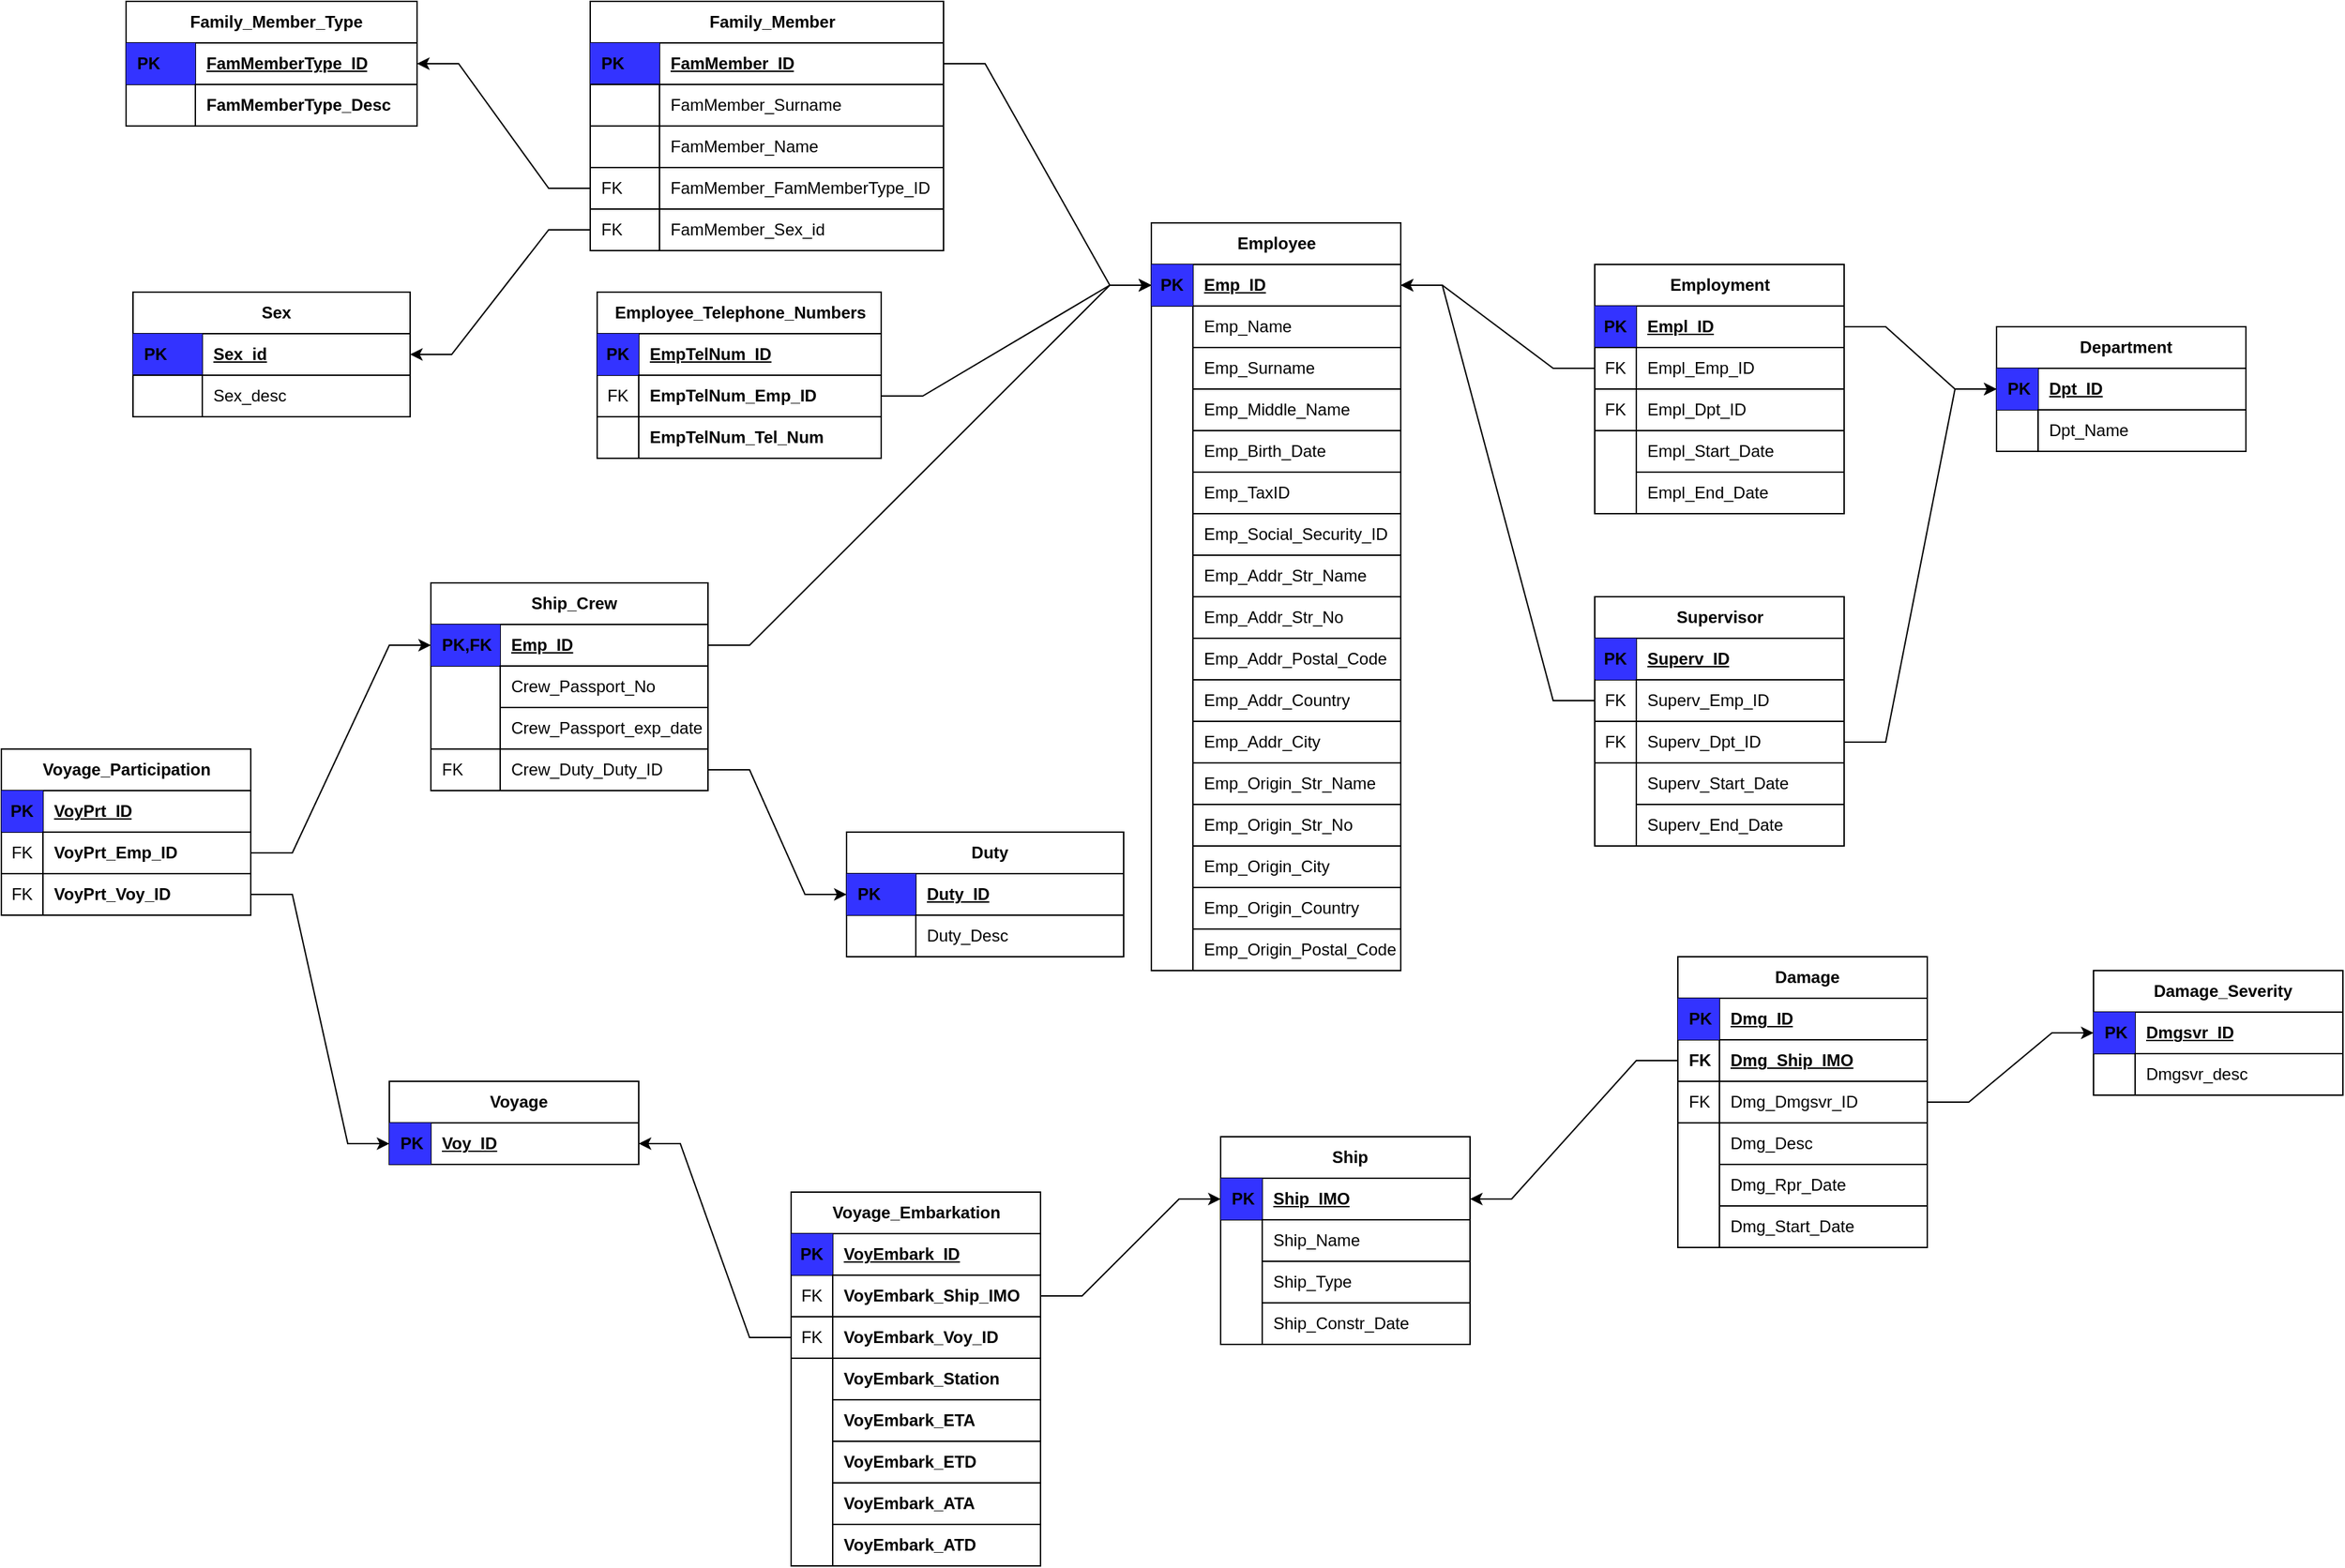 <mxfile version="24.4.13" type="device">
  <diagram name="Page-1" id="Wqd1dq6ekDIIGyH7OYkF">
    <mxGraphModel dx="1100" dy="1392" grid="1" gridSize="10" guides="1" tooltips="1" connect="1" arrows="1" fold="1" page="1" pageScale="1" pageWidth="850" pageHeight="1100" math="0" shadow="0">
      <root>
        <mxCell id="0" />
        <mxCell id="1" parent="0" />
        <mxCell id="LL1DwozlaK98OlvUTeST-1" value="Employee" style="shape=table;startSize=30;container=1;collapsible=1;childLayout=tableLayout;fixedRows=1;rowLines=0;fontStyle=1;align=center;resizeLast=1;html=1;" parent="1" vertex="1">
          <mxGeometry x="120" y="90" width="180" height="540" as="geometry">
            <mxRectangle x="120" y="90" width="90" height="30" as="alternateBounds" />
          </mxGeometry>
        </mxCell>
        <mxCell id="LL1DwozlaK98OlvUTeST-2" value="" style="shape=tableRow;horizontal=0;startSize=0;swimlaneHead=0;swimlaneBody=0;fillColor=none;collapsible=0;dropTarget=0;points=[[0,0.5],[1,0.5]];portConstraint=eastwest;top=0;left=0;right=0;bottom=1;" parent="LL1DwozlaK98OlvUTeST-1" vertex="1">
          <mxGeometry y="30" width="180" height="30" as="geometry" />
        </mxCell>
        <mxCell id="LL1DwozlaK98OlvUTeST-3" value="PK" style="shape=partialRectangle;connectable=0;fillColor=#3333FF;top=0;left=0;bottom=0;right=0;fontStyle=1;overflow=hidden;whiteSpace=wrap;html=1;" parent="LL1DwozlaK98OlvUTeST-2" vertex="1">
          <mxGeometry width="30" height="30" as="geometry">
            <mxRectangle width="30" height="30" as="alternateBounds" />
          </mxGeometry>
        </mxCell>
        <mxCell id="LL1DwozlaK98OlvUTeST-4" value="Emp_ID" style="shape=partialRectangle;connectable=0;fillColor=none;top=0;left=0;bottom=0;right=0;align=left;spacingLeft=6;fontStyle=5;overflow=hidden;whiteSpace=wrap;html=1;" parent="LL1DwozlaK98OlvUTeST-2" vertex="1">
          <mxGeometry x="30" width="150" height="30" as="geometry">
            <mxRectangle width="150" height="30" as="alternateBounds" />
          </mxGeometry>
        </mxCell>
        <mxCell id="LL1DwozlaK98OlvUTeST-5" value="" style="shape=tableRow;horizontal=0;startSize=0;swimlaneHead=0;swimlaneBody=0;fillColor=none;collapsible=0;dropTarget=0;points=[[0,0.5],[1,0.5]];portConstraint=eastwest;top=0;left=0;right=0;bottom=0;" parent="LL1DwozlaK98OlvUTeST-1" vertex="1">
          <mxGeometry y="60" width="180" height="30" as="geometry" />
        </mxCell>
        <mxCell id="LL1DwozlaK98OlvUTeST-6" value="" style="shape=partialRectangle;connectable=0;fillColor=none;top=0;left=0;bottom=0;right=0;editable=1;overflow=hidden;whiteSpace=wrap;html=1;" parent="LL1DwozlaK98OlvUTeST-5" vertex="1">
          <mxGeometry width="30" height="30" as="geometry">
            <mxRectangle width="30" height="30" as="alternateBounds" />
          </mxGeometry>
        </mxCell>
        <mxCell id="LL1DwozlaK98OlvUTeST-7" value="Emp_Name" style="shape=partialRectangle;connectable=0;fillColor=none;top=0;left=0;bottom=1;right=0;align=left;spacingLeft=6;overflow=hidden;whiteSpace=wrap;html=1;" parent="LL1DwozlaK98OlvUTeST-5" vertex="1">
          <mxGeometry x="30" width="150" height="30" as="geometry">
            <mxRectangle width="150" height="30" as="alternateBounds" />
          </mxGeometry>
        </mxCell>
        <mxCell id="LL1DwozlaK98OlvUTeST-8" value="" style="shape=tableRow;horizontal=0;startSize=0;swimlaneHead=0;swimlaneBody=0;fillColor=none;collapsible=0;dropTarget=0;points=[[0,0.5],[1,0.5]];portConstraint=eastwest;top=0;left=0;right=0;bottom=0;" parent="LL1DwozlaK98OlvUTeST-1" vertex="1">
          <mxGeometry y="90" width="180" height="30" as="geometry" />
        </mxCell>
        <mxCell id="LL1DwozlaK98OlvUTeST-9" value="" style="shape=partialRectangle;connectable=0;fillColor=none;top=0;left=0;bottom=0;right=0;editable=1;overflow=hidden;whiteSpace=wrap;html=1;" parent="LL1DwozlaK98OlvUTeST-8" vertex="1">
          <mxGeometry width="30" height="30" as="geometry">
            <mxRectangle width="30" height="30" as="alternateBounds" />
          </mxGeometry>
        </mxCell>
        <mxCell id="LL1DwozlaK98OlvUTeST-10" value="Emp_Surname" style="shape=partialRectangle;connectable=0;fillColor=none;top=0;left=0;bottom=1;right=0;align=left;spacingLeft=6;overflow=hidden;whiteSpace=wrap;html=1;" parent="LL1DwozlaK98OlvUTeST-8" vertex="1">
          <mxGeometry x="30" width="150" height="30" as="geometry">
            <mxRectangle width="150" height="30" as="alternateBounds" />
          </mxGeometry>
        </mxCell>
        <mxCell id="LL1DwozlaK98OlvUTeST-20" style="shape=tableRow;horizontal=0;startSize=0;swimlaneHead=0;swimlaneBody=0;fillColor=none;collapsible=0;dropTarget=0;points=[[0,0.5],[1,0.5]];portConstraint=eastwest;top=0;left=0;right=0;bottom=0;" parent="LL1DwozlaK98OlvUTeST-1" vertex="1">
          <mxGeometry y="120" width="180" height="30" as="geometry" />
        </mxCell>
        <mxCell id="LL1DwozlaK98OlvUTeST-21" style="shape=partialRectangle;connectable=0;fillColor=none;top=0;left=0;bottom=0;right=0;editable=1;overflow=hidden;whiteSpace=wrap;html=1;" parent="LL1DwozlaK98OlvUTeST-20" vertex="1">
          <mxGeometry width="30" height="30" as="geometry">
            <mxRectangle width="30" height="30" as="alternateBounds" />
          </mxGeometry>
        </mxCell>
        <mxCell id="LL1DwozlaK98OlvUTeST-22" value="Emp_Middle_Name" style="shape=partialRectangle;connectable=0;fillColor=none;top=1;left=0;bottom=1;right=0;align=left;spacingLeft=6;overflow=hidden;whiteSpace=wrap;html=1;" parent="LL1DwozlaK98OlvUTeST-20" vertex="1">
          <mxGeometry x="30" width="150" height="30" as="geometry">
            <mxRectangle width="150" height="30" as="alternateBounds" />
          </mxGeometry>
        </mxCell>
        <mxCell id="LL1DwozlaK98OlvUTeST-11" value="" style="shape=tableRow;horizontal=0;startSize=0;swimlaneHead=0;swimlaneBody=0;fillColor=none;collapsible=0;dropTarget=0;points=[[0,0.5],[1,0.5]];portConstraint=eastwest;top=0;left=0;right=0;bottom=0;" parent="LL1DwozlaK98OlvUTeST-1" vertex="1">
          <mxGeometry y="150" width="180" height="30" as="geometry" />
        </mxCell>
        <mxCell id="LL1DwozlaK98OlvUTeST-12" value="" style="shape=partialRectangle;connectable=0;fillColor=none;top=0;left=0;bottom=0;right=0;editable=1;overflow=hidden;whiteSpace=wrap;html=1;" parent="LL1DwozlaK98OlvUTeST-11" vertex="1">
          <mxGeometry width="30" height="30" as="geometry">
            <mxRectangle width="30" height="30" as="alternateBounds" />
          </mxGeometry>
        </mxCell>
        <mxCell id="LL1DwozlaK98OlvUTeST-13" value="Emp_Birth_Date" style="shape=partialRectangle;connectable=0;fillColor=none;top=0;left=1;bottom=0;right=0;align=left;spacingLeft=6;overflow=hidden;whiteSpace=wrap;html=1;" parent="LL1DwozlaK98OlvUTeST-11" vertex="1">
          <mxGeometry x="30" width="150" height="30" as="geometry">
            <mxRectangle width="150" height="30" as="alternateBounds" />
          </mxGeometry>
        </mxCell>
        <mxCell id="LL1DwozlaK98OlvUTeST-14" style="shape=tableRow;horizontal=0;startSize=0;swimlaneHead=0;swimlaneBody=0;fillColor=none;collapsible=0;dropTarget=0;points=[[0,0.5],[1,0.5]];portConstraint=eastwest;top=0;left=0;right=0;bottom=0;" parent="LL1DwozlaK98OlvUTeST-1" vertex="1">
          <mxGeometry y="180" width="180" height="30" as="geometry" />
        </mxCell>
        <mxCell id="LL1DwozlaK98OlvUTeST-15" style="shape=partialRectangle;connectable=0;fillColor=none;top=0;left=0;bottom=0;right=0;editable=1;overflow=hidden;whiteSpace=wrap;html=1;" parent="LL1DwozlaK98OlvUTeST-14" vertex="1">
          <mxGeometry width="30" height="30" as="geometry">
            <mxRectangle width="30" height="30" as="alternateBounds" />
          </mxGeometry>
        </mxCell>
        <mxCell id="LL1DwozlaK98OlvUTeST-16" value="Emp_TaxID" style="shape=partialRectangle;connectable=0;fillColor=none;top=1;left=0;bottom=1;right=0;align=left;spacingLeft=6;overflow=hidden;whiteSpace=wrap;html=1;" parent="LL1DwozlaK98OlvUTeST-14" vertex="1">
          <mxGeometry x="30" width="150" height="30" as="geometry">
            <mxRectangle width="150" height="30" as="alternateBounds" />
          </mxGeometry>
        </mxCell>
        <mxCell id="LL1DwozlaK98OlvUTeST-17" style="shape=tableRow;horizontal=0;startSize=0;swimlaneHead=0;swimlaneBody=0;fillColor=none;collapsible=0;dropTarget=0;points=[[0,0.5],[1,0.5]];portConstraint=eastwest;top=0;left=0;right=0;bottom=0;" parent="LL1DwozlaK98OlvUTeST-1" vertex="1">
          <mxGeometry y="210" width="180" height="30" as="geometry" />
        </mxCell>
        <mxCell id="LL1DwozlaK98OlvUTeST-18" style="shape=partialRectangle;connectable=0;fillColor=none;top=0;left=0;bottom=0;right=0;editable=1;overflow=hidden;whiteSpace=wrap;html=1;" parent="LL1DwozlaK98OlvUTeST-17" vertex="1">
          <mxGeometry width="30" height="30" as="geometry">
            <mxRectangle width="30" height="30" as="alternateBounds" />
          </mxGeometry>
        </mxCell>
        <mxCell id="LL1DwozlaK98OlvUTeST-19" value="Emp_Social_Security_ID" style="shape=partialRectangle;connectable=0;fillColor=none;top=1;left=0;bottom=1;right=0;align=left;spacingLeft=6;overflow=hidden;whiteSpace=wrap;html=1;" parent="LL1DwozlaK98OlvUTeST-17" vertex="1">
          <mxGeometry x="30" width="150" height="30" as="geometry">
            <mxRectangle width="150" height="30" as="alternateBounds" />
          </mxGeometry>
        </mxCell>
        <mxCell id="LL1DwozlaK98OlvUTeST-23" style="shape=tableRow;horizontal=0;startSize=0;swimlaneHead=0;swimlaneBody=0;fillColor=none;collapsible=0;dropTarget=0;points=[[0,0.5],[1,0.5]];portConstraint=eastwest;top=0;left=0;right=0;bottom=0;" parent="LL1DwozlaK98OlvUTeST-1" vertex="1">
          <mxGeometry y="240" width="180" height="30" as="geometry" />
        </mxCell>
        <mxCell id="LL1DwozlaK98OlvUTeST-24" style="shape=partialRectangle;connectable=0;fillColor=none;top=0;left=0;bottom=0;right=0;editable=1;overflow=hidden;whiteSpace=wrap;html=1;" parent="LL1DwozlaK98OlvUTeST-23" vertex="1">
          <mxGeometry width="30" height="30" as="geometry">
            <mxRectangle width="30" height="30" as="alternateBounds" />
          </mxGeometry>
        </mxCell>
        <mxCell id="LL1DwozlaK98OlvUTeST-25" value="Emp_Addr_Str_Name" style="shape=partialRectangle;connectable=0;fillColor=none;top=1;left=0;bottom=1;right=0;align=left;spacingLeft=6;overflow=hidden;whiteSpace=wrap;html=1;" parent="LL1DwozlaK98OlvUTeST-23" vertex="1">
          <mxGeometry x="30" width="150" height="30" as="geometry">
            <mxRectangle width="150" height="30" as="alternateBounds" />
          </mxGeometry>
        </mxCell>
        <mxCell id="LL1DwozlaK98OlvUTeST-26" style="shape=tableRow;horizontal=0;startSize=0;swimlaneHead=0;swimlaneBody=0;fillColor=none;collapsible=0;dropTarget=0;points=[[0,0.5],[1,0.5]];portConstraint=eastwest;top=0;left=0;right=0;bottom=0;" parent="LL1DwozlaK98OlvUTeST-1" vertex="1">
          <mxGeometry y="270" width="180" height="30" as="geometry" />
        </mxCell>
        <mxCell id="LL1DwozlaK98OlvUTeST-27" style="shape=partialRectangle;connectable=0;fillColor=none;top=0;left=0;bottom=0;right=0;editable=1;overflow=hidden;whiteSpace=wrap;html=1;" parent="LL1DwozlaK98OlvUTeST-26" vertex="1">
          <mxGeometry width="30" height="30" as="geometry">
            <mxRectangle width="30" height="30" as="alternateBounds" />
          </mxGeometry>
        </mxCell>
        <mxCell id="LL1DwozlaK98OlvUTeST-28" value="Emp_Addr_Str_No" style="shape=partialRectangle;connectable=0;fillColor=none;top=1;left=0;bottom=1;right=0;align=left;spacingLeft=6;overflow=hidden;whiteSpace=wrap;html=1;" parent="LL1DwozlaK98OlvUTeST-26" vertex="1">
          <mxGeometry x="30" width="150" height="30" as="geometry">
            <mxRectangle width="150" height="30" as="alternateBounds" />
          </mxGeometry>
        </mxCell>
        <mxCell id="LL1DwozlaK98OlvUTeST-29" style="shape=tableRow;horizontal=0;startSize=0;swimlaneHead=0;swimlaneBody=0;fillColor=none;collapsible=0;dropTarget=0;points=[[0,0.5],[1,0.5]];portConstraint=eastwest;top=0;left=0;right=0;bottom=0;" parent="LL1DwozlaK98OlvUTeST-1" vertex="1">
          <mxGeometry y="300" width="180" height="30" as="geometry" />
        </mxCell>
        <mxCell id="LL1DwozlaK98OlvUTeST-30" style="shape=partialRectangle;connectable=0;fillColor=none;top=0;left=0;bottom=0;right=0;editable=1;overflow=hidden;whiteSpace=wrap;html=1;" parent="LL1DwozlaK98OlvUTeST-29" vertex="1">
          <mxGeometry width="30" height="30" as="geometry">
            <mxRectangle width="30" height="30" as="alternateBounds" />
          </mxGeometry>
        </mxCell>
        <mxCell id="LL1DwozlaK98OlvUTeST-31" value="Emp_Addr_Postal_Code" style="shape=partialRectangle;connectable=0;fillColor=none;top=1;left=0;bottom=1;right=0;align=left;spacingLeft=6;overflow=hidden;whiteSpace=wrap;html=1;" parent="LL1DwozlaK98OlvUTeST-29" vertex="1">
          <mxGeometry x="30" width="150" height="30" as="geometry">
            <mxRectangle width="150" height="30" as="alternateBounds" />
          </mxGeometry>
        </mxCell>
        <mxCell id="LL1DwozlaK98OlvUTeST-32" style="shape=tableRow;horizontal=0;startSize=0;swimlaneHead=0;swimlaneBody=0;fillColor=none;collapsible=0;dropTarget=0;points=[[0,0.5],[1,0.5]];portConstraint=eastwest;top=0;left=0;right=0;bottom=0;" parent="LL1DwozlaK98OlvUTeST-1" vertex="1">
          <mxGeometry y="330" width="180" height="30" as="geometry" />
        </mxCell>
        <mxCell id="LL1DwozlaK98OlvUTeST-33" style="shape=partialRectangle;connectable=0;fillColor=none;top=0;left=0;bottom=0;right=0;editable=1;overflow=hidden;whiteSpace=wrap;html=1;" parent="LL1DwozlaK98OlvUTeST-32" vertex="1">
          <mxGeometry width="30" height="30" as="geometry">
            <mxRectangle width="30" height="30" as="alternateBounds" />
          </mxGeometry>
        </mxCell>
        <mxCell id="LL1DwozlaK98OlvUTeST-34" value="Emp_Addr_Country" style="shape=partialRectangle;connectable=0;fillColor=none;top=1;left=0;bottom=1;right=0;align=left;spacingLeft=6;overflow=hidden;whiteSpace=wrap;html=1;" parent="LL1DwozlaK98OlvUTeST-32" vertex="1">
          <mxGeometry x="30" width="150" height="30" as="geometry">
            <mxRectangle width="150" height="30" as="alternateBounds" />
          </mxGeometry>
        </mxCell>
        <mxCell id="LL1DwozlaK98OlvUTeST-35" style="shape=tableRow;horizontal=0;startSize=0;swimlaneHead=0;swimlaneBody=0;fillColor=none;collapsible=0;dropTarget=0;points=[[0,0.5],[1,0.5]];portConstraint=eastwest;top=0;left=0;right=0;bottom=0;" parent="LL1DwozlaK98OlvUTeST-1" vertex="1">
          <mxGeometry y="360" width="180" height="30" as="geometry" />
        </mxCell>
        <mxCell id="LL1DwozlaK98OlvUTeST-36" style="shape=partialRectangle;connectable=0;fillColor=none;top=0;left=0;bottom=0;right=0;editable=1;overflow=hidden;whiteSpace=wrap;html=1;" parent="LL1DwozlaK98OlvUTeST-35" vertex="1">
          <mxGeometry width="30" height="30" as="geometry">
            <mxRectangle width="30" height="30" as="alternateBounds" />
          </mxGeometry>
        </mxCell>
        <mxCell id="LL1DwozlaK98OlvUTeST-37" value="Emp_Addr_City" style="shape=partialRectangle;connectable=0;fillColor=none;top=1;left=0;bottom=1;right=0;align=left;spacingLeft=6;overflow=hidden;whiteSpace=wrap;html=1;" parent="LL1DwozlaK98OlvUTeST-35" vertex="1">
          <mxGeometry x="30" width="150" height="30" as="geometry">
            <mxRectangle width="150" height="30" as="alternateBounds" />
          </mxGeometry>
        </mxCell>
        <mxCell id="LL1DwozlaK98OlvUTeST-38" style="shape=tableRow;horizontal=0;startSize=0;swimlaneHead=0;swimlaneBody=0;fillColor=none;collapsible=0;dropTarget=0;points=[[0,0.5],[1,0.5]];portConstraint=eastwest;top=0;left=0;right=0;bottom=0;" parent="LL1DwozlaK98OlvUTeST-1" vertex="1">
          <mxGeometry y="390" width="180" height="30" as="geometry" />
        </mxCell>
        <mxCell id="LL1DwozlaK98OlvUTeST-39" style="shape=partialRectangle;connectable=0;fillColor=none;top=0;left=0;bottom=0;right=0;editable=1;overflow=hidden;whiteSpace=wrap;html=1;" parent="LL1DwozlaK98OlvUTeST-38" vertex="1">
          <mxGeometry width="30" height="30" as="geometry">
            <mxRectangle width="30" height="30" as="alternateBounds" />
          </mxGeometry>
        </mxCell>
        <mxCell id="LL1DwozlaK98OlvUTeST-40" value="Emp_Origin_Str_Name" style="shape=partialRectangle;connectable=0;fillColor=none;top=1;left=0;bottom=1;right=0;align=left;spacingLeft=6;overflow=hidden;whiteSpace=wrap;html=1;" parent="LL1DwozlaK98OlvUTeST-38" vertex="1">
          <mxGeometry x="30" width="150" height="30" as="geometry">
            <mxRectangle width="150" height="30" as="alternateBounds" />
          </mxGeometry>
        </mxCell>
        <mxCell id="LL1DwozlaK98OlvUTeST-41" style="shape=tableRow;horizontal=0;startSize=0;swimlaneHead=0;swimlaneBody=0;fillColor=none;collapsible=0;dropTarget=0;points=[[0,0.5],[1,0.5]];portConstraint=eastwest;top=0;left=0;right=0;bottom=0;" parent="LL1DwozlaK98OlvUTeST-1" vertex="1">
          <mxGeometry y="420" width="180" height="30" as="geometry" />
        </mxCell>
        <mxCell id="LL1DwozlaK98OlvUTeST-42" style="shape=partialRectangle;connectable=0;fillColor=none;top=0;left=0;bottom=0;right=0;editable=1;overflow=hidden;whiteSpace=wrap;html=1;" parent="LL1DwozlaK98OlvUTeST-41" vertex="1">
          <mxGeometry width="30" height="30" as="geometry">
            <mxRectangle width="30" height="30" as="alternateBounds" />
          </mxGeometry>
        </mxCell>
        <mxCell id="LL1DwozlaK98OlvUTeST-43" value="Emp_Origin_Str_No" style="shape=partialRectangle;connectable=0;fillColor=none;top=1;left=0;bottom=1;right=0;align=left;spacingLeft=6;overflow=hidden;whiteSpace=wrap;html=1;" parent="LL1DwozlaK98OlvUTeST-41" vertex="1">
          <mxGeometry x="30" width="150" height="30" as="geometry">
            <mxRectangle width="150" height="30" as="alternateBounds" />
          </mxGeometry>
        </mxCell>
        <mxCell id="LL1DwozlaK98OlvUTeST-44" style="shape=tableRow;horizontal=0;startSize=0;swimlaneHead=0;swimlaneBody=0;fillColor=none;collapsible=0;dropTarget=0;points=[[0,0.5],[1,0.5]];portConstraint=eastwest;top=0;left=0;right=0;bottom=0;" parent="LL1DwozlaK98OlvUTeST-1" vertex="1">
          <mxGeometry y="450" width="180" height="30" as="geometry" />
        </mxCell>
        <mxCell id="LL1DwozlaK98OlvUTeST-45" style="shape=partialRectangle;connectable=0;fillColor=none;top=0;left=0;bottom=0;right=0;editable=1;overflow=hidden;whiteSpace=wrap;html=1;" parent="LL1DwozlaK98OlvUTeST-44" vertex="1">
          <mxGeometry width="30" height="30" as="geometry">
            <mxRectangle width="30" height="30" as="alternateBounds" />
          </mxGeometry>
        </mxCell>
        <mxCell id="LL1DwozlaK98OlvUTeST-46" value="Emp_Origin_City" style="shape=partialRectangle;connectable=0;fillColor=none;top=1;left=0;bottom=1;right=0;align=left;spacingLeft=6;overflow=hidden;whiteSpace=wrap;html=1;" parent="LL1DwozlaK98OlvUTeST-44" vertex="1">
          <mxGeometry x="30" width="150" height="30" as="geometry">
            <mxRectangle width="150" height="30" as="alternateBounds" />
          </mxGeometry>
        </mxCell>
        <mxCell id="LL1DwozlaK98OlvUTeST-47" style="shape=tableRow;horizontal=0;startSize=0;swimlaneHead=0;swimlaneBody=0;fillColor=none;collapsible=0;dropTarget=0;points=[[0,0.5],[1,0.5]];portConstraint=eastwest;top=0;left=0;right=0;bottom=0;" parent="LL1DwozlaK98OlvUTeST-1" vertex="1">
          <mxGeometry y="480" width="180" height="30" as="geometry" />
        </mxCell>
        <mxCell id="LL1DwozlaK98OlvUTeST-48" style="shape=partialRectangle;connectable=0;fillColor=none;top=0;left=0;bottom=0;right=0;editable=1;overflow=hidden;whiteSpace=wrap;html=1;" parent="LL1DwozlaK98OlvUTeST-47" vertex="1">
          <mxGeometry width="30" height="30" as="geometry">
            <mxRectangle width="30" height="30" as="alternateBounds" />
          </mxGeometry>
        </mxCell>
        <mxCell id="LL1DwozlaK98OlvUTeST-49" value="Emp_Origin_Country" style="shape=partialRectangle;connectable=0;fillColor=none;top=1;left=0;bottom=1;right=0;align=left;spacingLeft=6;overflow=hidden;whiteSpace=wrap;html=1;" parent="LL1DwozlaK98OlvUTeST-47" vertex="1">
          <mxGeometry x="30" width="150" height="30" as="geometry">
            <mxRectangle width="150" height="30" as="alternateBounds" />
          </mxGeometry>
        </mxCell>
        <mxCell id="LL1DwozlaK98OlvUTeST-50" style="shape=tableRow;horizontal=0;startSize=0;swimlaneHead=0;swimlaneBody=0;fillColor=none;collapsible=0;dropTarget=0;points=[[0,0.5],[1,0.5]];portConstraint=eastwest;top=0;left=0;right=0;bottom=0;" parent="LL1DwozlaK98OlvUTeST-1" vertex="1">
          <mxGeometry y="510" width="180" height="30" as="geometry" />
        </mxCell>
        <mxCell id="LL1DwozlaK98OlvUTeST-51" style="shape=partialRectangle;connectable=0;fillColor=none;top=0;left=0;bottom=0;right=0;editable=1;overflow=hidden;whiteSpace=wrap;html=1;" parent="LL1DwozlaK98OlvUTeST-50" vertex="1">
          <mxGeometry width="30" height="30" as="geometry">
            <mxRectangle width="30" height="30" as="alternateBounds" />
          </mxGeometry>
        </mxCell>
        <mxCell id="LL1DwozlaK98OlvUTeST-52" value="Emp_Origin_Postal_Code" style="shape=partialRectangle;connectable=0;fillColor=none;top=1;left=0;bottom=1;right=0;align=left;spacingLeft=6;overflow=hidden;whiteSpace=wrap;html=1;" parent="LL1DwozlaK98OlvUTeST-50" vertex="1">
          <mxGeometry x="30" width="150" height="30" as="geometry">
            <mxRectangle width="150" height="30" as="alternateBounds" />
          </mxGeometry>
        </mxCell>
        <mxCell id="LL1DwozlaK98OlvUTeST-53" value="Department" style="shape=table;startSize=30;container=1;collapsible=1;childLayout=tableLayout;fixedRows=1;rowLines=0;fontStyle=1;align=center;resizeLast=1;html=1;strokeColor=default;verticalAlign=middle;spacingLeft=6;fontFamily=Helvetica;fontSize=12;fontColor=default;fillColor=none;" parent="1" vertex="1">
          <mxGeometry x="730" y="165" width="180" height="90" as="geometry" />
        </mxCell>
        <mxCell id="LL1DwozlaK98OlvUTeST-54" value="" style="shape=tableRow;horizontal=0;startSize=0;swimlaneHead=0;swimlaneBody=0;fillColor=none;collapsible=0;dropTarget=0;points=[[0,0.5],[1,0.5]];portConstraint=eastwest;top=0;left=0;right=0;bottom=1;strokeColor=default;align=left;verticalAlign=middle;spacingLeft=6;fontFamily=Helvetica;fontSize=12;fontColor=default;" parent="LL1DwozlaK98OlvUTeST-53" vertex="1">
          <mxGeometry y="30" width="180" height="30" as="geometry" />
        </mxCell>
        <mxCell id="LL1DwozlaK98OlvUTeST-55" value="PK" style="shape=partialRectangle;connectable=0;fillColor=#3333FF;top=0;left=0;bottom=0;right=0;fontStyle=1;overflow=hidden;whiteSpace=wrap;html=1;strokeColor=#3333FF;align=left;verticalAlign=middle;spacingLeft=6;fontFamily=Helvetica;fontSize=12;fontColor=default;" parent="LL1DwozlaK98OlvUTeST-54" vertex="1">
          <mxGeometry width="30" height="30" as="geometry">
            <mxRectangle width="30" height="30" as="alternateBounds" />
          </mxGeometry>
        </mxCell>
        <mxCell id="LL1DwozlaK98OlvUTeST-56" value="Dpt_ID" style="shape=partialRectangle;connectable=0;fillColor=none;top=0;left=0;bottom=0;right=0;align=left;spacingLeft=6;fontStyle=5;overflow=hidden;whiteSpace=wrap;html=1;strokeColor=default;verticalAlign=middle;fontFamily=Helvetica;fontSize=12;fontColor=default;" parent="LL1DwozlaK98OlvUTeST-54" vertex="1">
          <mxGeometry x="30" width="150" height="30" as="geometry">
            <mxRectangle width="150" height="30" as="alternateBounds" />
          </mxGeometry>
        </mxCell>
        <mxCell id="LL1DwozlaK98OlvUTeST-57" value="" style="shape=tableRow;horizontal=0;startSize=0;swimlaneHead=0;swimlaneBody=0;fillColor=none;collapsible=0;dropTarget=0;points=[[0,0.5],[1,0.5]];portConstraint=eastwest;top=0;left=0;right=0;bottom=0;strokeColor=default;align=left;verticalAlign=middle;spacingLeft=6;fontFamily=Helvetica;fontSize=12;fontColor=default;" parent="LL1DwozlaK98OlvUTeST-53" vertex="1">
          <mxGeometry y="60" width="180" height="30" as="geometry" />
        </mxCell>
        <mxCell id="LL1DwozlaK98OlvUTeST-58" value="" style="shape=partialRectangle;connectable=0;fillColor=none;top=0;left=0;bottom=0;right=0;editable=1;overflow=hidden;whiteSpace=wrap;html=1;strokeColor=default;align=left;verticalAlign=middle;spacingLeft=6;fontFamily=Helvetica;fontSize=12;fontColor=default;" parent="LL1DwozlaK98OlvUTeST-57" vertex="1">
          <mxGeometry width="30" height="30" as="geometry">
            <mxRectangle width="30" height="30" as="alternateBounds" />
          </mxGeometry>
        </mxCell>
        <mxCell id="LL1DwozlaK98OlvUTeST-59" value="Dpt_Name" style="shape=partialRectangle;connectable=0;fillColor=none;top=1;left=0;bottom=1;right=0;align=left;spacingLeft=6;overflow=hidden;whiteSpace=wrap;html=1;strokeColor=default;verticalAlign=middle;fontFamily=Helvetica;fontSize=12;fontColor=default;" parent="LL1DwozlaK98OlvUTeST-57" vertex="1">
          <mxGeometry x="30" width="150" height="30" as="geometry">
            <mxRectangle width="150" height="30" as="alternateBounds" />
          </mxGeometry>
        </mxCell>
        <mxCell id="LL1DwozlaK98OlvUTeST-66" value="Ship_Crew" style="shape=table;startSize=30;container=1;collapsible=1;childLayout=tableLayout;fixedRows=1;rowLines=0;fontStyle=1;align=center;resizeLast=1;html=1;strokeColor=default;verticalAlign=middle;spacingLeft=6;fontFamily=Helvetica;fontSize=12;fontColor=default;fillColor=none;" parent="1" vertex="1">
          <mxGeometry x="-400" y="350" width="200" height="150" as="geometry" />
        </mxCell>
        <mxCell id="LL1DwozlaK98OlvUTeST-67" value="" style="shape=tableRow;horizontal=0;startSize=0;swimlaneHead=0;swimlaneBody=0;fillColor=none;collapsible=0;dropTarget=0;points=[[0,0.5],[1,0.5]];portConstraint=eastwest;top=0;left=0;right=0;bottom=1;strokeColor=default;align=left;verticalAlign=middle;spacingLeft=6;fontFamily=Helvetica;fontSize=12;fontColor=default;" parent="LL1DwozlaK98OlvUTeST-66" vertex="1">
          <mxGeometry y="30" width="200" height="30" as="geometry" />
        </mxCell>
        <mxCell id="LL1DwozlaK98OlvUTeST-68" value="PK,FK" style="shape=partialRectangle;connectable=0;fillColor=#3333FF;top=0;left=0;bottom=0;right=0;fontStyle=1;overflow=hidden;whiteSpace=wrap;html=1;strokeColor=default;align=left;verticalAlign=middle;spacingLeft=6;fontFamily=Helvetica;fontSize=12;fontColor=default;" parent="LL1DwozlaK98OlvUTeST-67" vertex="1">
          <mxGeometry width="50" height="30" as="geometry">
            <mxRectangle width="50" height="30" as="alternateBounds" />
          </mxGeometry>
        </mxCell>
        <mxCell id="LL1DwozlaK98OlvUTeST-69" value="Emp_ID" style="shape=partialRectangle;connectable=0;fillColor=none;top=0;left=0;bottom=0;right=0;align=left;spacingLeft=6;fontStyle=5;overflow=hidden;whiteSpace=wrap;html=1;strokeColor=default;verticalAlign=middle;fontFamily=Helvetica;fontSize=12;fontColor=default;" parent="LL1DwozlaK98OlvUTeST-67" vertex="1">
          <mxGeometry x="50" width="150" height="30" as="geometry">
            <mxRectangle width="150" height="30" as="alternateBounds" />
          </mxGeometry>
        </mxCell>
        <mxCell id="LL1DwozlaK98OlvUTeST-70" value="" style="shape=tableRow;horizontal=0;startSize=0;swimlaneHead=0;swimlaneBody=0;fillColor=none;collapsible=0;dropTarget=0;points=[[0,0.5],[1,0.5]];portConstraint=eastwest;top=0;left=0;right=0;bottom=0;strokeColor=default;align=left;verticalAlign=middle;spacingLeft=6;fontFamily=Helvetica;fontSize=12;fontColor=default;" parent="LL1DwozlaK98OlvUTeST-66" vertex="1">
          <mxGeometry y="60" width="200" height="30" as="geometry" />
        </mxCell>
        <mxCell id="LL1DwozlaK98OlvUTeST-71" value="" style="shape=partialRectangle;connectable=0;fillColor=none;top=0;left=0;bottom=0;right=0;editable=1;overflow=hidden;whiteSpace=wrap;html=1;strokeColor=default;align=left;verticalAlign=middle;spacingLeft=6;fontFamily=Helvetica;fontSize=12;fontColor=default;" parent="LL1DwozlaK98OlvUTeST-70" vertex="1">
          <mxGeometry width="50" height="30" as="geometry">
            <mxRectangle width="50" height="30" as="alternateBounds" />
          </mxGeometry>
        </mxCell>
        <mxCell id="LL1DwozlaK98OlvUTeST-72" value="Crew_Passport_No" style="shape=partialRectangle;connectable=0;fillColor=none;top=0;left=1;bottom=1;right=0;align=left;spacingLeft=6;overflow=hidden;whiteSpace=wrap;html=1;strokeColor=default;verticalAlign=middle;fontFamily=Helvetica;fontSize=12;fontColor=default;" parent="LL1DwozlaK98OlvUTeST-70" vertex="1">
          <mxGeometry x="50" width="150" height="30" as="geometry">
            <mxRectangle width="150" height="30" as="alternateBounds" />
          </mxGeometry>
        </mxCell>
        <mxCell id="LL1DwozlaK98OlvUTeST-73" value="" style="shape=tableRow;horizontal=0;startSize=0;swimlaneHead=0;swimlaneBody=0;fillColor=none;collapsible=0;dropTarget=0;points=[[0,0.5],[1,0.5]];portConstraint=eastwest;top=0;left=0;right=0;bottom=0;strokeColor=default;align=left;verticalAlign=middle;spacingLeft=6;fontFamily=Helvetica;fontSize=12;fontColor=default;" parent="LL1DwozlaK98OlvUTeST-66" vertex="1">
          <mxGeometry y="90" width="200" height="30" as="geometry" />
        </mxCell>
        <mxCell id="LL1DwozlaK98OlvUTeST-74" value="" style="shape=partialRectangle;connectable=0;fillColor=none;top=0;left=0;bottom=0;right=0;editable=1;overflow=hidden;whiteSpace=wrap;html=1;strokeColor=default;align=left;verticalAlign=middle;spacingLeft=6;fontFamily=Helvetica;fontSize=12;fontColor=default;" parent="LL1DwozlaK98OlvUTeST-73" vertex="1">
          <mxGeometry width="50" height="30" as="geometry">
            <mxRectangle width="50" height="30" as="alternateBounds" />
          </mxGeometry>
        </mxCell>
        <mxCell id="LL1DwozlaK98OlvUTeST-75" value="Crew_Passport_exp_date" style="shape=partialRectangle;connectable=0;fillColor=none;top=1;left=0;bottom=1;right=0;align=left;spacingLeft=6;overflow=hidden;whiteSpace=wrap;html=1;strokeColor=default;verticalAlign=middle;fontFamily=Helvetica;fontSize=12;fontColor=default;" parent="LL1DwozlaK98OlvUTeST-73" vertex="1">
          <mxGeometry x="50" width="150" height="30" as="geometry">
            <mxRectangle width="150" height="30" as="alternateBounds" />
          </mxGeometry>
        </mxCell>
        <mxCell id="LL1DwozlaK98OlvUTeST-76" value="" style="shape=tableRow;horizontal=0;startSize=0;swimlaneHead=0;swimlaneBody=0;fillColor=none;collapsible=0;dropTarget=0;points=[[0,0.5],[1,0.5]];portConstraint=eastwest;top=0;left=0;right=0;bottom=0;strokeColor=default;align=left;verticalAlign=middle;spacingLeft=6;fontFamily=Helvetica;fontSize=12;fontColor=default;" parent="LL1DwozlaK98OlvUTeST-66" vertex="1">
          <mxGeometry y="120" width="200" height="30" as="geometry" />
        </mxCell>
        <mxCell id="LL1DwozlaK98OlvUTeST-77" value="FK" style="shape=partialRectangle;connectable=0;fillColor=none;top=1;left=0;bottom=1;right=0;editable=1;overflow=hidden;whiteSpace=wrap;html=1;strokeColor=default;align=left;verticalAlign=middle;spacingLeft=6;fontFamily=Helvetica;fontSize=12;fontColor=default;" parent="LL1DwozlaK98OlvUTeST-76" vertex="1">
          <mxGeometry width="50" height="30" as="geometry">
            <mxRectangle width="50" height="30" as="alternateBounds" />
          </mxGeometry>
        </mxCell>
        <mxCell id="LL1DwozlaK98OlvUTeST-78" value="Crew_Duty_Duty_ID" style="shape=partialRectangle;connectable=0;fillColor=none;top=1;left=0;bottom=1;right=0;align=left;spacingLeft=6;overflow=hidden;whiteSpace=wrap;html=1;strokeColor=default;verticalAlign=middle;fontFamily=Helvetica;fontSize=12;fontColor=default;" parent="LL1DwozlaK98OlvUTeST-76" vertex="1">
          <mxGeometry x="50" width="150" height="30" as="geometry">
            <mxRectangle width="150" height="30" as="alternateBounds" />
          </mxGeometry>
        </mxCell>
        <mxCell id="LL1DwozlaK98OlvUTeST-82" value="Voyage" style="shape=table;startSize=30;container=1;collapsible=1;childLayout=tableLayout;fixedRows=1;rowLines=0;fontStyle=1;align=center;resizeLast=1;html=1;strokeColor=default;verticalAlign=middle;spacingLeft=6;fontFamily=Helvetica;fontSize=12;fontColor=default;fillColor=none;" parent="1" vertex="1">
          <mxGeometry x="-430" y="710" width="180" height="60" as="geometry" />
        </mxCell>
        <mxCell id="LL1DwozlaK98OlvUTeST-83" value="" style="shape=tableRow;horizontal=0;startSize=0;swimlaneHead=0;swimlaneBody=0;fillColor=none;collapsible=0;dropTarget=0;points=[[0,0.5],[1,0.5]];portConstraint=eastwest;top=0;left=0;right=0;bottom=1;strokeColor=default;align=left;verticalAlign=middle;spacingLeft=6;fontFamily=Helvetica;fontSize=12;fontColor=default;" parent="LL1DwozlaK98OlvUTeST-82" vertex="1">
          <mxGeometry y="30" width="180" height="30" as="geometry" />
        </mxCell>
        <mxCell id="LL1DwozlaK98OlvUTeST-84" value="PK" style="shape=partialRectangle;connectable=0;fillColor=#3333FF;top=0;left=0;bottom=0;right=0;fontStyle=1;overflow=hidden;whiteSpace=wrap;html=1;strokeColor=default;align=left;verticalAlign=middle;spacingLeft=6;fontFamily=Helvetica;fontSize=12;fontColor=default;" parent="LL1DwozlaK98OlvUTeST-83" vertex="1">
          <mxGeometry width="30" height="30" as="geometry">
            <mxRectangle width="30" height="30" as="alternateBounds" />
          </mxGeometry>
        </mxCell>
        <mxCell id="LL1DwozlaK98OlvUTeST-85" value="Voy_ID" style="shape=partialRectangle;connectable=0;fillColor=none;top=0;left=0;bottom=0;right=0;align=left;spacingLeft=6;fontStyle=5;overflow=hidden;whiteSpace=wrap;html=1;strokeColor=default;verticalAlign=middle;fontFamily=Helvetica;fontSize=12;fontColor=default;" parent="LL1DwozlaK98OlvUTeST-83" vertex="1">
          <mxGeometry x="30" width="150" height="30" as="geometry">
            <mxRectangle width="150" height="30" as="alternateBounds" />
          </mxGeometry>
        </mxCell>
        <mxCell id="LL1DwozlaK98OlvUTeST-90" value="Ship" style="shape=table;startSize=30;container=1;collapsible=1;childLayout=tableLayout;fixedRows=1;rowLines=0;fontStyle=1;align=center;resizeLast=1;html=1;strokeColor=default;verticalAlign=middle;spacingLeft=6;fontFamily=Helvetica;fontSize=12;fontColor=default;fillColor=none;" parent="1" vertex="1">
          <mxGeometry x="170" y="750" width="180" height="150" as="geometry" />
        </mxCell>
        <mxCell id="LL1DwozlaK98OlvUTeST-91" value="" style="shape=tableRow;horizontal=0;startSize=0;swimlaneHead=0;swimlaneBody=0;fillColor=none;collapsible=0;dropTarget=0;points=[[0,0.5],[1,0.5]];portConstraint=eastwest;top=0;left=0;right=0;bottom=1;strokeColor=default;align=left;verticalAlign=middle;spacingLeft=6;fontFamily=Helvetica;fontSize=12;fontColor=default;" parent="LL1DwozlaK98OlvUTeST-90" vertex="1">
          <mxGeometry y="30" width="180" height="30" as="geometry" />
        </mxCell>
        <mxCell id="LL1DwozlaK98OlvUTeST-92" value="PK" style="shape=partialRectangle;connectable=0;fillColor=#3333FF;top=0;left=0;bottom=0;right=0;fontStyle=1;overflow=hidden;whiteSpace=wrap;html=1;strokeColor=default;align=left;verticalAlign=middle;spacingLeft=6;fontFamily=Helvetica;fontSize=12;fontColor=default;" parent="LL1DwozlaK98OlvUTeST-91" vertex="1">
          <mxGeometry width="30" height="30" as="geometry">
            <mxRectangle width="30" height="30" as="alternateBounds" />
          </mxGeometry>
        </mxCell>
        <mxCell id="LL1DwozlaK98OlvUTeST-93" value="Ship_IMO" style="shape=partialRectangle;connectable=0;fillColor=none;top=0;left=0;bottom=0;right=0;align=left;spacingLeft=6;fontStyle=5;overflow=hidden;whiteSpace=wrap;html=1;strokeColor=default;verticalAlign=middle;fontFamily=Helvetica;fontSize=12;fontColor=default;" parent="LL1DwozlaK98OlvUTeST-91" vertex="1">
          <mxGeometry x="30" width="150" height="30" as="geometry">
            <mxRectangle width="150" height="30" as="alternateBounds" />
          </mxGeometry>
        </mxCell>
        <mxCell id="LL1DwozlaK98OlvUTeST-94" value="" style="shape=tableRow;horizontal=0;startSize=0;swimlaneHead=0;swimlaneBody=0;fillColor=none;collapsible=0;dropTarget=0;points=[[0,0.5],[1,0.5]];portConstraint=eastwest;top=0;left=0;right=0;bottom=0;strokeColor=default;align=left;verticalAlign=middle;spacingLeft=6;fontFamily=Helvetica;fontSize=12;fontColor=default;" parent="LL1DwozlaK98OlvUTeST-90" vertex="1">
          <mxGeometry y="60" width="180" height="30" as="geometry" />
        </mxCell>
        <mxCell id="LL1DwozlaK98OlvUTeST-95" value="" style="shape=partialRectangle;connectable=0;fillColor=none;top=0;left=0;bottom=0;right=0;editable=1;overflow=hidden;whiteSpace=wrap;html=1;strokeColor=default;align=left;verticalAlign=middle;spacingLeft=6;fontFamily=Helvetica;fontSize=12;fontColor=default;" parent="LL1DwozlaK98OlvUTeST-94" vertex="1">
          <mxGeometry width="30" height="30" as="geometry">
            <mxRectangle width="30" height="30" as="alternateBounds" />
          </mxGeometry>
        </mxCell>
        <mxCell id="LL1DwozlaK98OlvUTeST-96" value="Ship_Name" style="shape=partialRectangle;connectable=0;fillColor=none;top=1;left=0;bottom=1;right=0;align=left;spacingLeft=6;overflow=hidden;whiteSpace=wrap;html=1;strokeColor=default;verticalAlign=middle;fontFamily=Helvetica;fontSize=12;fontColor=default;" parent="LL1DwozlaK98OlvUTeST-94" vertex="1">
          <mxGeometry x="30" width="150" height="30" as="geometry">
            <mxRectangle width="150" height="30" as="alternateBounds" />
          </mxGeometry>
        </mxCell>
        <mxCell id="LL1DwozlaK98OlvUTeST-97" style="shape=tableRow;horizontal=0;startSize=0;swimlaneHead=0;swimlaneBody=0;fillColor=none;collapsible=0;dropTarget=0;points=[[0,0.5],[1,0.5]];portConstraint=eastwest;top=0;left=0;right=0;bottom=0;strokeColor=default;align=left;verticalAlign=middle;spacingLeft=6;fontFamily=Helvetica;fontSize=12;fontColor=default;" parent="LL1DwozlaK98OlvUTeST-90" vertex="1">
          <mxGeometry y="90" width="180" height="30" as="geometry" />
        </mxCell>
        <mxCell id="LL1DwozlaK98OlvUTeST-98" style="shape=partialRectangle;connectable=0;fillColor=none;top=0;left=0;bottom=0;right=0;editable=1;overflow=hidden;whiteSpace=wrap;html=1;strokeColor=default;align=left;verticalAlign=middle;spacingLeft=6;fontFamily=Helvetica;fontSize=12;fontColor=default;" parent="LL1DwozlaK98OlvUTeST-97" vertex="1">
          <mxGeometry width="30" height="30" as="geometry">
            <mxRectangle width="30" height="30" as="alternateBounds" />
          </mxGeometry>
        </mxCell>
        <mxCell id="LL1DwozlaK98OlvUTeST-99" value="Ship_Type" style="shape=partialRectangle;connectable=0;fillColor=none;top=1;left=0;bottom=1;right=0;align=left;spacingLeft=6;overflow=hidden;whiteSpace=wrap;html=1;strokeColor=default;verticalAlign=middle;fontFamily=Helvetica;fontSize=12;fontColor=default;" parent="LL1DwozlaK98OlvUTeST-97" vertex="1">
          <mxGeometry x="30" width="150" height="30" as="geometry">
            <mxRectangle width="150" height="30" as="alternateBounds" />
          </mxGeometry>
        </mxCell>
        <mxCell id="LL1DwozlaK98OlvUTeST-100" style="shape=tableRow;horizontal=0;startSize=0;swimlaneHead=0;swimlaneBody=0;fillColor=none;collapsible=0;dropTarget=0;points=[[0,0.5],[1,0.5]];portConstraint=eastwest;top=0;left=0;right=0;bottom=0;strokeColor=default;align=left;verticalAlign=middle;spacingLeft=6;fontFamily=Helvetica;fontSize=12;fontColor=default;" parent="LL1DwozlaK98OlvUTeST-90" vertex="1">
          <mxGeometry y="120" width="180" height="30" as="geometry" />
        </mxCell>
        <mxCell id="LL1DwozlaK98OlvUTeST-101" style="shape=partialRectangle;connectable=0;fillColor=none;top=0;left=0;bottom=0;right=0;editable=1;overflow=hidden;whiteSpace=wrap;html=1;strokeColor=default;align=left;verticalAlign=middle;spacingLeft=6;fontFamily=Helvetica;fontSize=12;fontColor=default;" parent="LL1DwozlaK98OlvUTeST-100" vertex="1">
          <mxGeometry width="30" height="30" as="geometry">
            <mxRectangle width="30" height="30" as="alternateBounds" />
          </mxGeometry>
        </mxCell>
        <mxCell id="LL1DwozlaK98OlvUTeST-102" value="Ship_Constr_Date" style="shape=partialRectangle;connectable=0;fillColor=none;top=1;left=0;bottom=1;right=0;align=left;spacingLeft=6;overflow=hidden;whiteSpace=wrap;html=1;strokeColor=default;verticalAlign=middle;fontFamily=Helvetica;fontSize=12;fontColor=default;" parent="LL1DwozlaK98OlvUTeST-100" vertex="1">
          <mxGeometry x="30" width="150" height="30" as="geometry">
            <mxRectangle width="150" height="30" as="alternateBounds" />
          </mxGeometry>
        </mxCell>
        <mxCell id="LL1DwozlaK98OlvUTeST-103" value="Damage" style="shape=table;startSize=30;container=1;collapsible=1;childLayout=tableLayout;fixedRows=1;rowLines=0;fontStyle=1;align=center;resizeLast=1;html=1;strokeColor=default;verticalAlign=middle;spacingLeft=6;fontFamily=Helvetica;fontSize=12;fontColor=default;fillColor=none;" parent="1" vertex="1">
          <mxGeometry x="500" y="620" width="180" height="210" as="geometry" />
        </mxCell>
        <mxCell id="LL1DwozlaK98OlvUTeST-104" value="" style="shape=tableRow;horizontal=0;startSize=0;swimlaneHead=0;swimlaneBody=0;fillColor=none;collapsible=0;dropTarget=0;points=[[0,0.5],[1,0.5]];portConstraint=eastwest;top=0;left=0;right=0;bottom=1;strokeColor=default;align=left;verticalAlign=middle;spacingLeft=6;fontFamily=Helvetica;fontSize=12;fontColor=default;" parent="LL1DwozlaK98OlvUTeST-103" vertex="1">
          <mxGeometry y="30" width="180" height="30" as="geometry" />
        </mxCell>
        <mxCell id="LL1DwozlaK98OlvUTeST-105" value="PK" style="shape=partialRectangle;connectable=0;fillColor=#3333FF;top=0;left=0;bottom=0;right=0;fontStyle=1;overflow=hidden;whiteSpace=wrap;html=1;strokeColor=default;align=left;verticalAlign=middle;spacingLeft=6;fontFamily=Helvetica;fontSize=12;fontColor=default;" parent="LL1DwozlaK98OlvUTeST-104" vertex="1">
          <mxGeometry width="30" height="30" as="geometry">
            <mxRectangle width="30" height="30" as="alternateBounds" />
          </mxGeometry>
        </mxCell>
        <mxCell id="LL1DwozlaK98OlvUTeST-106" value="Dmg_ID" style="shape=partialRectangle;connectable=0;fillColor=none;top=0;left=0;bottom=0;right=0;align=left;spacingLeft=6;fontStyle=5;overflow=hidden;whiteSpace=wrap;html=1;strokeColor=default;verticalAlign=middle;fontFamily=Helvetica;fontSize=12;fontColor=default;" parent="LL1DwozlaK98OlvUTeST-104" vertex="1">
          <mxGeometry x="30" width="150" height="30" as="geometry">
            <mxRectangle width="150" height="30" as="alternateBounds" />
          </mxGeometry>
        </mxCell>
        <mxCell id="8rUgN0n1ZyEwu-mZRswP-97" style="shape=tableRow;horizontal=0;startSize=0;swimlaneHead=0;swimlaneBody=0;fillColor=none;collapsible=0;dropTarget=0;points=[[0,0.5],[1,0.5]];portConstraint=eastwest;top=0;left=0;right=0;bottom=1;strokeColor=default;align=left;verticalAlign=middle;spacingLeft=6;fontFamily=Helvetica;fontSize=12;fontColor=default;" parent="LL1DwozlaK98OlvUTeST-103" vertex="1">
          <mxGeometry y="60" width="180" height="30" as="geometry" />
        </mxCell>
        <mxCell id="8rUgN0n1ZyEwu-mZRswP-98" value="FK" style="shape=partialRectangle;connectable=0;fillColor=none;top=0;left=0;bottom=0;right=0;fontStyle=1;overflow=hidden;whiteSpace=wrap;html=1;strokeColor=default;align=left;verticalAlign=middle;spacingLeft=6;fontFamily=Helvetica;fontSize=12;fontColor=default;" parent="8rUgN0n1ZyEwu-mZRswP-97" vertex="1">
          <mxGeometry width="30" height="30" as="geometry">
            <mxRectangle width="30" height="30" as="alternateBounds" />
          </mxGeometry>
        </mxCell>
        <mxCell id="8rUgN0n1ZyEwu-mZRswP-99" value="Dmg_Ship_IMO" style="shape=partialRectangle;connectable=0;fillColor=none;top=0;left=0;bottom=0;right=0;align=left;spacingLeft=6;fontStyle=5;overflow=hidden;whiteSpace=wrap;html=1;strokeColor=default;verticalAlign=middle;fontFamily=Helvetica;fontSize=12;fontColor=default;" parent="8rUgN0n1ZyEwu-mZRswP-97" vertex="1">
          <mxGeometry x="30" width="150" height="30" as="geometry">
            <mxRectangle width="150" height="30" as="alternateBounds" />
          </mxGeometry>
        </mxCell>
        <mxCell id="LL1DwozlaK98OlvUTeST-107" value="" style="shape=tableRow;horizontal=0;startSize=0;swimlaneHead=0;swimlaneBody=0;fillColor=none;collapsible=0;dropTarget=0;points=[[0,0.5],[1,0.5]];portConstraint=eastwest;top=0;left=0;right=0;bottom=0;strokeColor=default;align=left;verticalAlign=middle;spacingLeft=6;fontFamily=Helvetica;fontSize=12;fontColor=default;" parent="LL1DwozlaK98OlvUTeST-103" vertex="1">
          <mxGeometry y="90" width="180" height="30" as="geometry" />
        </mxCell>
        <mxCell id="LL1DwozlaK98OlvUTeST-108" value="FK" style="shape=partialRectangle;connectable=0;fillColor=none;top=1;left=0;bottom=1;right=0;editable=1;overflow=hidden;whiteSpace=wrap;html=1;strokeColor=default;align=left;verticalAlign=middle;spacingLeft=6;fontFamily=Helvetica;fontSize=12;fontColor=default;" parent="LL1DwozlaK98OlvUTeST-107" vertex="1">
          <mxGeometry width="30" height="30" as="geometry">
            <mxRectangle width="30" height="30" as="alternateBounds" />
          </mxGeometry>
        </mxCell>
        <mxCell id="LL1DwozlaK98OlvUTeST-109" value="Dmg_Dmgsvr_ID" style="shape=partialRectangle;connectable=0;fillColor=none;top=1;left=0;bottom=1;right=0;align=left;spacingLeft=6;overflow=hidden;whiteSpace=wrap;html=1;strokeColor=default;verticalAlign=middle;fontFamily=Helvetica;fontSize=12;fontColor=default;" parent="LL1DwozlaK98OlvUTeST-107" vertex="1">
          <mxGeometry x="30" width="150" height="30" as="geometry">
            <mxRectangle width="150" height="30" as="alternateBounds" />
          </mxGeometry>
        </mxCell>
        <mxCell id="LL1DwozlaK98OlvUTeST-110" style="shape=tableRow;horizontal=0;startSize=0;swimlaneHead=0;swimlaneBody=0;fillColor=none;collapsible=0;dropTarget=0;points=[[0,0.5],[1,0.5]];portConstraint=eastwest;top=0;left=0;right=0;bottom=0;strokeColor=default;align=left;verticalAlign=middle;spacingLeft=6;fontFamily=Helvetica;fontSize=12;fontColor=default;" parent="LL1DwozlaK98OlvUTeST-103" vertex="1">
          <mxGeometry y="120" width="180" height="30" as="geometry" />
        </mxCell>
        <mxCell id="LL1DwozlaK98OlvUTeST-111" style="shape=partialRectangle;connectable=0;fillColor=none;top=0;left=0;bottom=0;right=0;editable=1;overflow=hidden;whiteSpace=wrap;html=1;strokeColor=default;align=left;verticalAlign=middle;spacingLeft=6;fontFamily=Helvetica;fontSize=12;fontColor=default;" parent="LL1DwozlaK98OlvUTeST-110" vertex="1">
          <mxGeometry width="30" height="30" as="geometry">
            <mxRectangle width="30" height="30" as="alternateBounds" />
          </mxGeometry>
        </mxCell>
        <mxCell id="LL1DwozlaK98OlvUTeST-112" value="Dmg_Desc" style="shape=partialRectangle;connectable=0;fillColor=none;top=1;left=0;bottom=1;right=0;align=left;spacingLeft=6;overflow=hidden;whiteSpace=wrap;html=1;strokeColor=default;verticalAlign=middle;fontFamily=Helvetica;fontSize=12;fontColor=default;" parent="LL1DwozlaK98OlvUTeST-110" vertex="1">
          <mxGeometry x="30" width="150" height="30" as="geometry">
            <mxRectangle width="150" height="30" as="alternateBounds" />
          </mxGeometry>
        </mxCell>
        <mxCell id="LL1DwozlaK98OlvUTeST-113" style="shape=tableRow;horizontal=0;startSize=0;swimlaneHead=0;swimlaneBody=0;fillColor=none;collapsible=0;dropTarget=0;points=[[0,0.5],[1,0.5]];portConstraint=eastwest;top=0;left=0;right=0;bottom=0;strokeColor=default;align=left;verticalAlign=middle;spacingLeft=6;fontFamily=Helvetica;fontSize=12;fontColor=default;" parent="LL1DwozlaK98OlvUTeST-103" vertex="1">
          <mxGeometry y="150" width="180" height="30" as="geometry" />
        </mxCell>
        <mxCell id="LL1DwozlaK98OlvUTeST-114" style="shape=partialRectangle;connectable=0;fillColor=none;top=0;left=0;bottom=0;right=0;editable=1;overflow=hidden;whiteSpace=wrap;html=1;strokeColor=default;align=left;verticalAlign=middle;spacingLeft=6;fontFamily=Helvetica;fontSize=12;fontColor=default;" parent="LL1DwozlaK98OlvUTeST-113" vertex="1">
          <mxGeometry width="30" height="30" as="geometry">
            <mxRectangle width="30" height="30" as="alternateBounds" />
          </mxGeometry>
        </mxCell>
        <mxCell id="LL1DwozlaK98OlvUTeST-115" value="Dmg_Rpr_Date" style="shape=partialRectangle;connectable=0;fillColor=none;top=1;left=0;bottom=1;right=0;align=left;spacingLeft=6;overflow=hidden;whiteSpace=wrap;html=1;strokeColor=default;verticalAlign=middle;fontFamily=Helvetica;fontSize=12;fontColor=default;" parent="LL1DwozlaK98OlvUTeST-113" vertex="1">
          <mxGeometry x="30" width="150" height="30" as="geometry">
            <mxRectangle width="150" height="30" as="alternateBounds" />
          </mxGeometry>
        </mxCell>
        <mxCell id="LL1DwozlaK98OlvUTeST-116" style="shape=tableRow;horizontal=0;startSize=0;swimlaneHead=0;swimlaneBody=0;fillColor=none;collapsible=0;dropTarget=0;points=[[0,0.5],[1,0.5]];portConstraint=eastwest;top=0;left=0;right=0;bottom=0;strokeColor=default;align=left;verticalAlign=middle;spacingLeft=6;fontFamily=Helvetica;fontSize=12;fontColor=default;" parent="LL1DwozlaK98OlvUTeST-103" vertex="1">
          <mxGeometry y="180" width="180" height="30" as="geometry" />
        </mxCell>
        <mxCell id="LL1DwozlaK98OlvUTeST-117" style="shape=partialRectangle;connectable=0;fillColor=none;top=0;left=0;bottom=0;right=0;editable=1;overflow=hidden;whiteSpace=wrap;html=1;strokeColor=default;align=left;verticalAlign=middle;spacingLeft=6;fontFamily=Helvetica;fontSize=12;fontColor=default;" parent="LL1DwozlaK98OlvUTeST-116" vertex="1">
          <mxGeometry width="30" height="30" as="geometry">
            <mxRectangle width="30" height="30" as="alternateBounds" />
          </mxGeometry>
        </mxCell>
        <mxCell id="LL1DwozlaK98OlvUTeST-118" value="Dmg_Start_Date" style="shape=partialRectangle;connectable=0;fillColor=none;top=1;left=0;bottom=1;right=0;align=left;spacingLeft=6;overflow=hidden;whiteSpace=wrap;html=1;strokeColor=default;verticalAlign=middle;fontFamily=Helvetica;fontSize=12;fontColor=default;" parent="LL1DwozlaK98OlvUTeST-116" vertex="1">
          <mxGeometry x="30" width="150" height="30" as="geometry">
            <mxRectangle width="150" height="30" as="alternateBounds" />
          </mxGeometry>
        </mxCell>
        <mxCell id="LL1DwozlaK98OlvUTeST-119" value="Family_Member" style="shape=table;startSize=30;container=1;collapsible=1;childLayout=tableLayout;fixedRows=1;rowLines=0;fontStyle=1;align=center;resizeLast=1;html=1;strokeColor=default;verticalAlign=middle;spacingLeft=6;fontFamily=Helvetica;fontSize=12;fontColor=default;fillColor=none;" parent="1" vertex="1">
          <mxGeometry x="-285" y="-70" width="255" height="180" as="geometry" />
        </mxCell>
        <mxCell id="LL1DwozlaK98OlvUTeST-120" value="" style="shape=tableRow;horizontal=0;startSize=0;swimlaneHead=0;swimlaneBody=0;fillColor=none;collapsible=0;dropTarget=0;points=[[0,0.5],[1,0.5]];portConstraint=eastwest;top=0;left=0;right=0;bottom=1;strokeColor=default;align=left;verticalAlign=middle;spacingLeft=6;fontFamily=Helvetica;fontSize=12;fontColor=default;" parent="LL1DwozlaK98OlvUTeST-119" vertex="1">
          <mxGeometry y="30" width="255" height="30" as="geometry" />
        </mxCell>
        <mxCell id="LL1DwozlaK98OlvUTeST-121" value="PK" style="shape=partialRectangle;connectable=0;fillColor=#3333FF;top=0;left=0;bottom=0;right=0;fontStyle=1;overflow=hidden;whiteSpace=wrap;html=1;strokeColor=default;align=left;verticalAlign=middle;spacingLeft=6;fontFamily=Helvetica;fontSize=12;fontColor=default;" parent="LL1DwozlaK98OlvUTeST-120" vertex="1">
          <mxGeometry width="50" height="30" as="geometry">
            <mxRectangle width="50" height="30" as="alternateBounds" />
          </mxGeometry>
        </mxCell>
        <mxCell id="LL1DwozlaK98OlvUTeST-122" value="FamMember_ID" style="shape=partialRectangle;connectable=0;fillColor=none;top=0;left=0;bottom=0;right=0;align=left;spacingLeft=6;fontStyle=5;overflow=hidden;whiteSpace=wrap;html=1;strokeColor=default;verticalAlign=middle;fontFamily=Helvetica;fontSize=12;fontColor=default;" parent="LL1DwozlaK98OlvUTeST-120" vertex="1">
          <mxGeometry x="50" width="205" height="30" as="geometry">
            <mxRectangle width="205" height="30" as="alternateBounds" />
          </mxGeometry>
        </mxCell>
        <mxCell id="LL1DwozlaK98OlvUTeST-129" value="" style="shape=tableRow;horizontal=0;startSize=0;swimlaneHead=0;swimlaneBody=0;fillColor=none;collapsible=0;dropTarget=0;points=[[0,0.5],[1,0.5]];portConstraint=eastwest;top=0;left=0;right=0;bottom=0;strokeColor=default;align=left;verticalAlign=middle;spacingLeft=6;fontFamily=Helvetica;fontSize=12;fontColor=default;" parent="LL1DwozlaK98OlvUTeST-119" vertex="1">
          <mxGeometry y="60" width="255" height="30" as="geometry" />
        </mxCell>
        <mxCell id="LL1DwozlaK98OlvUTeST-130" value="" style="shape=partialRectangle;connectable=0;fillColor=none;top=1;left=0;bottom=1;right=0;editable=1;overflow=hidden;whiteSpace=wrap;html=1;strokeColor=default;align=left;verticalAlign=middle;spacingLeft=6;fontFamily=Helvetica;fontSize=12;fontColor=default;" parent="LL1DwozlaK98OlvUTeST-129" vertex="1">
          <mxGeometry width="50" height="30" as="geometry">
            <mxRectangle width="50" height="30" as="alternateBounds" />
          </mxGeometry>
        </mxCell>
        <mxCell id="LL1DwozlaK98OlvUTeST-131" value="FamMember_Surname" style="shape=partialRectangle;connectable=0;fillColor=none;top=1;left=0;bottom=1;right=0;align=left;spacingLeft=6;overflow=hidden;whiteSpace=wrap;html=1;strokeColor=default;verticalAlign=middle;fontFamily=Helvetica;fontSize=12;fontColor=default;" parent="LL1DwozlaK98OlvUTeST-129" vertex="1">
          <mxGeometry x="50" width="205" height="30" as="geometry">
            <mxRectangle width="205" height="30" as="alternateBounds" />
          </mxGeometry>
        </mxCell>
        <mxCell id="oEAQ8bBxtxumAXh2rY1t-1" style="shape=tableRow;horizontal=0;startSize=0;swimlaneHead=0;swimlaneBody=0;fillColor=none;collapsible=0;dropTarget=0;points=[[0,0.5],[1,0.5]];portConstraint=eastwest;top=0;left=0;right=0;bottom=0;strokeColor=default;align=left;verticalAlign=middle;spacingLeft=6;fontFamily=Helvetica;fontSize=12;fontColor=default;" vertex="1" parent="LL1DwozlaK98OlvUTeST-119">
          <mxGeometry y="90" width="255" height="30" as="geometry" />
        </mxCell>
        <mxCell id="oEAQ8bBxtxumAXh2rY1t-2" style="shape=partialRectangle;connectable=0;fillColor=none;top=1;left=0;bottom=1;right=0;editable=1;overflow=hidden;whiteSpace=wrap;html=1;strokeColor=default;align=left;verticalAlign=middle;spacingLeft=6;fontFamily=Helvetica;fontSize=12;fontColor=default;" vertex="1" parent="oEAQ8bBxtxumAXh2rY1t-1">
          <mxGeometry width="50" height="30" as="geometry">
            <mxRectangle width="50" height="30" as="alternateBounds" />
          </mxGeometry>
        </mxCell>
        <mxCell id="oEAQ8bBxtxumAXh2rY1t-3" value="FamMember_Name" style="shape=partialRectangle;connectable=0;fillColor=none;top=1;left=0;bottom=1;right=0;align=left;spacingLeft=6;overflow=hidden;whiteSpace=wrap;html=1;strokeColor=default;verticalAlign=middle;fontFamily=Helvetica;fontSize=12;fontColor=default;" vertex="1" parent="oEAQ8bBxtxumAXh2rY1t-1">
          <mxGeometry x="50" width="205" height="30" as="geometry">
            <mxRectangle width="205" height="30" as="alternateBounds" />
          </mxGeometry>
        </mxCell>
        <mxCell id="LL1DwozlaK98OlvUTeST-123" value="" style="shape=tableRow;horizontal=0;startSize=0;swimlaneHead=0;swimlaneBody=0;fillColor=none;collapsible=0;dropTarget=0;points=[[0,0.5],[1,0.5]];portConstraint=eastwest;top=0;left=0;right=0;bottom=0;strokeColor=default;align=left;verticalAlign=middle;spacingLeft=6;fontFamily=Helvetica;fontSize=12;fontColor=default;" parent="LL1DwozlaK98OlvUTeST-119" vertex="1">
          <mxGeometry y="120" width="255" height="30" as="geometry" />
        </mxCell>
        <mxCell id="LL1DwozlaK98OlvUTeST-124" value="FK" style="shape=partialRectangle;connectable=0;fillColor=none;top=1;left=0;bottom=1;right=0;editable=1;overflow=hidden;whiteSpace=wrap;html=1;strokeColor=default;align=left;verticalAlign=middle;spacingLeft=6;fontFamily=Helvetica;fontSize=12;fontColor=default;" parent="LL1DwozlaK98OlvUTeST-123" vertex="1">
          <mxGeometry width="50" height="30" as="geometry">
            <mxRectangle width="50" height="30" as="alternateBounds" />
          </mxGeometry>
        </mxCell>
        <mxCell id="LL1DwozlaK98OlvUTeST-125" value="FamMember_FamMemberType_ID" style="shape=partialRectangle;connectable=0;fillColor=none;top=0;left=1;bottom=1;right=0;align=left;spacingLeft=6;overflow=hidden;whiteSpace=wrap;html=1;strokeColor=default;verticalAlign=middle;fontFamily=Helvetica;fontSize=12;fontColor=default;" parent="LL1DwozlaK98OlvUTeST-123" vertex="1">
          <mxGeometry x="50" width="205" height="30" as="geometry">
            <mxRectangle width="205" height="30" as="alternateBounds" />
          </mxGeometry>
        </mxCell>
        <mxCell id="LL1DwozlaK98OlvUTeST-126" value="" style="shape=tableRow;horizontal=0;startSize=0;swimlaneHead=0;swimlaneBody=0;fillColor=none;collapsible=0;dropTarget=0;points=[[0,0.5],[1,0.5]];portConstraint=eastwest;top=0;left=0;right=0;bottom=0;strokeColor=default;align=left;verticalAlign=middle;spacingLeft=6;fontFamily=Helvetica;fontSize=12;fontColor=default;" parent="LL1DwozlaK98OlvUTeST-119" vertex="1">
          <mxGeometry y="150" width="255" height="30" as="geometry" />
        </mxCell>
        <mxCell id="LL1DwozlaK98OlvUTeST-127" value="FK" style="shape=partialRectangle;connectable=0;fillColor=none;top=0;left=0;bottom=0;right=0;editable=1;overflow=hidden;whiteSpace=wrap;html=1;strokeColor=default;align=left;verticalAlign=middle;spacingLeft=6;fontFamily=Helvetica;fontSize=12;fontColor=default;" parent="LL1DwozlaK98OlvUTeST-126" vertex="1">
          <mxGeometry width="50" height="30" as="geometry">
            <mxRectangle width="50" height="30" as="alternateBounds" />
          </mxGeometry>
        </mxCell>
        <mxCell id="LL1DwozlaK98OlvUTeST-128" value="FamMember_Sex_id" style="shape=partialRectangle;connectable=0;fillColor=none;top=1;left=0;bottom=1;right=0;align=left;spacingLeft=6;overflow=hidden;whiteSpace=wrap;html=1;strokeColor=default;verticalAlign=middle;fontFamily=Helvetica;fontSize=12;fontColor=default;" parent="LL1DwozlaK98OlvUTeST-126" vertex="1">
          <mxGeometry x="50" width="205" height="30" as="geometry">
            <mxRectangle width="205" height="30" as="alternateBounds" />
          </mxGeometry>
        </mxCell>
        <mxCell id="LL1DwozlaK98OlvUTeST-132" style="edgeStyle=entityRelationEdgeStyle;rounded=0;orthogonalLoop=1;jettySize=auto;html=1;exitX=1;exitY=0.5;exitDx=0;exitDy=0;fontFamily=Helvetica;fontSize=12;fontColor=default;fontStyle=1;elbow=vertical;" parent="1" source="LL1DwozlaK98OlvUTeST-120" target="LL1DwozlaK98OlvUTeST-2" edge="1">
          <mxGeometry relative="1" as="geometry" />
        </mxCell>
        <mxCell id="8rUgN0n1ZyEwu-mZRswP-5" value="Employment" style="shape=table;startSize=30;container=1;collapsible=1;childLayout=tableLayout;fixedRows=1;rowLines=0;fontStyle=1;align=center;resizeLast=1;html=1;" parent="1" vertex="1">
          <mxGeometry x="440" y="120" width="180" height="180" as="geometry" />
        </mxCell>
        <mxCell id="8rUgN0n1ZyEwu-mZRswP-6" value="" style="shape=tableRow;horizontal=0;startSize=0;swimlaneHead=0;swimlaneBody=0;fillColor=none;collapsible=0;dropTarget=0;points=[[0,0.5],[1,0.5]];portConstraint=eastwest;top=0;left=0;right=0;bottom=1;" parent="8rUgN0n1ZyEwu-mZRswP-5" vertex="1">
          <mxGeometry y="30" width="180" height="30" as="geometry" />
        </mxCell>
        <mxCell id="8rUgN0n1ZyEwu-mZRswP-7" value="PK" style="shape=partialRectangle;connectable=0;fillColor=#3333FF;top=0;left=0;bottom=0;right=0;fontStyle=1;overflow=hidden;whiteSpace=wrap;html=1;" parent="8rUgN0n1ZyEwu-mZRswP-6" vertex="1">
          <mxGeometry width="30" height="30" as="geometry">
            <mxRectangle width="30" height="30" as="alternateBounds" />
          </mxGeometry>
        </mxCell>
        <mxCell id="8rUgN0n1ZyEwu-mZRswP-8" value="Empl_ID" style="shape=partialRectangle;connectable=0;fillColor=none;top=0;left=0;bottom=0;right=0;align=left;spacingLeft=6;fontStyle=5;overflow=hidden;whiteSpace=wrap;html=1;" parent="8rUgN0n1ZyEwu-mZRswP-6" vertex="1">
          <mxGeometry x="30" width="150" height="30" as="geometry">
            <mxRectangle width="150" height="30" as="alternateBounds" />
          </mxGeometry>
        </mxCell>
        <mxCell id="8rUgN0n1ZyEwu-mZRswP-9" value="" style="shape=tableRow;horizontal=0;startSize=0;swimlaneHead=0;swimlaneBody=0;fillColor=none;collapsible=0;dropTarget=0;points=[[0,0.5],[1,0.5]];portConstraint=eastwest;top=0;left=0;right=0;bottom=0;" parent="8rUgN0n1ZyEwu-mZRswP-5" vertex="1">
          <mxGeometry y="60" width="180" height="30" as="geometry" />
        </mxCell>
        <mxCell id="8rUgN0n1ZyEwu-mZRswP-10" value="FK" style="shape=partialRectangle;connectable=0;fillColor=none;top=1;left=0;bottom=1;right=0;editable=1;overflow=hidden;whiteSpace=wrap;html=1;" parent="8rUgN0n1ZyEwu-mZRswP-9" vertex="1">
          <mxGeometry width="30" height="30" as="geometry">
            <mxRectangle width="30" height="30" as="alternateBounds" />
          </mxGeometry>
        </mxCell>
        <mxCell id="8rUgN0n1ZyEwu-mZRswP-11" value="Empl_Emp_ID" style="shape=partialRectangle;connectable=0;fillColor=none;top=1;left=0;bottom=1;right=0;align=left;spacingLeft=6;overflow=hidden;whiteSpace=wrap;html=1;" parent="8rUgN0n1ZyEwu-mZRswP-9" vertex="1">
          <mxGeometry x="30" width="150" height="30" as="geometry">
            <mxRectangle width="150" height="30" as="alternateBounds" />
          </mxGeometry>
        </mxCell>
        <mxCell id="8rUgN0n1ZyEwu-mZRswP-12" value="" style="shape=tableRow;horizontal=0;startSize=0;swimlaneHead=0;swimlaneBody=0;fillColor=none;collapsible=0;dropTarget=0;points=[[0,0.5],[1,0.5]];portConstraint=eastwest;top=0;left=0;right=0;bottom=0;" parent="8rUgN0n1ZyEwu-mZRswP-5" vertex="1">
          <mxGeometry y="90" width="180" height="30" as="geometry" />
        </mxCell>
        <mxCell id="8rUgN0n1ZyEwu-mZRswP-13" value="FK" style="shape=partialRectangle;connectable=0;fillColor=none;top=0;left=0;bottom=1;right=0;editable=1;overflow=hidden;whiteSpace=wrap;html=1;" parent="8rUgN0n1ZyEwu-mZRswP-12" vertex="1">
          <mxGeometry width="30" height="30" as="geometry">
            <mxRectangle width="30" height="30" as="alternateBounds" />
          </mxGeometry>
        </mxCell>
        <mxCell id="8rUgN0n1ZyEwu-mZRswP-14" value="Empl_Dpt_ID" style="shape=partialRectangle;connectable=0;fillColor=none;top=1;left=0;bottom=1;right=0;align=left;spacingLeft=6;overflow=hidden;whiteSpace=wrap;html=1;" parent="8rUgN0n1ZyEwu-mZRswP-12" vertex="1">
          <mxGeometry x="30" width="150" height="30" as="geometry">
            <mxRectangle width="150" height="30" as="alternateBounds" />
          </mxGeometry>
        </mxCell>
        <mxCell id="8rUgN0n1ZyEwu-mZRswP-15" value="" style="shape=tableRow;horizontal=0;startSize=0;swimlaneHead=0;swimlaneBody=0;fillColor=none;collapsible=0;dropTarget=0;points=[[0,0.5],[1,0.5]];portConstraint=eastwest;top=0;left=0;right=0;bottom=0;" parent="8rUgN0n1ZyEwu-mZRswP-5" vertex="1">
          <mxGeometry y="120" width="180" height="30" as="geometry" />
        </mxCell>
        <mxCell id="8rUgN0n1ZyEwu-mZRswP-16" value="" style="shape=partialRectangle;connectable=0;fillColor=none;top=0;left=0;bottom=0;right=0;editable=1;overflow=hidden;whiteSpace=wrap;html=1;" parent="8rUgN0n1ZyEwu-mZRswP-15" vertex="1">
          <mxGeometry width="30" height="30" as="geometry">
            <mxRectangle width="30" height="30" as="alternateBounds" />
          </mxGeometry>
        </mxCell>
        <mxCell id="8rUgN0n1ZyEwu-mZRswP-17" value="Empl_Start_Date" style="shape=partialRectangle;connectable=0;fillColor=none;top=1;left=0;bottom=1;right=0;align=left;spacingLeft=6;overflow=hidden;whiteSpace=wrap;html=1;" parent="8rUgN0n1ZyEwu-mZRswP-15" vertex="1">
          <mxGeometry x="30" width="150" height="30" as="geometry">
            <mxRectangle width="150" height="30" as="alternateBounds" />
          </mxGeometry>
        </mxCell>
        <mxCell id="8rUgN0n1ZyEwu-mZRswP-18" style="shape=tableRow;horizontal=0;startSize=0;swimlaneHead=0;swimlaneBody=0;fillColor=none;collapsible=0;dropTarget=0;points=[[0,0.5],[1,0.5]];portConstraint=eastwest;top=0;left=0;right=0;bottom=0;" parent="8rUgN0n1ZyEwu-mZRswP-5" vertex="1">
          <mxGeometry y="150" width="180" height="30" as="geometry" />
        </mxCell>
        <mxCell id="8rUgN0n1ZyEwu-mZRswP-19" style="shape=partialRectangle;connectable=0;fillColor=none;top=0;left=0;bottom=0;right=0;editable=1;overflow=hidden;whiteSpace=wrap;html=1;" parent="8rUgN0n1ZyEwu-mZRswP-18" vertex="1">
          <mxGeometry width="30" height="30" as="geometry">
            <mxRectangle width="30" height="30" as="alternateBounds" />
          </mxGeometry>
        </mxCell>
        <mxCell id="8rUgN0n1ZyEwu-mZRswP-20" value="Empl_End_Date" style="shape=partialRectangle;connectable=0;fillColor=none;top=1;left=0;bottom=1;right=0;align=left;spacingLeft=6;overflow=hidden;whiteSpace=wrap;html=1;" parent="8rUgN0n1ZyEwu-mZRswP-18" vertex="1">
          <mxGeometry x="30" width="150" height="30" as="geometry">
            <mxRectangle width="150" height="30" as="alternateBounds" />
          </mxGeometry>
        </mxCell>
        <mxCell id="8rUgN0n1ZyEwu-mZRswP-34" style="edgeStyle=entityRelationEdgeStyle;rounded=0;orthogonalLoop=1;jettySize=auto;html=1;exitX=0;exitY=0.5;exitDx=0;exitDy=0;entryX=1;entryY=0.5;entryDx=0;entryDy=0;fontFamily=Helvetica;fontSize=12;fontColor=default;" parent="1" source="8rUgN0n1ZyEwu-mZRswP-9" target="LL1DwozlaK98OlvUTeST-2" edge="1">
          <mxGeometry relative="1" as="geometry" />
        </mxCell>
        <mxCell id="8rUgN0n1ZyEwu-mZRswP-35" style="edgeStyle=entityRelationEdgeStyle;rounded=0;orthogonalLoop=1;jettySize=auto;html=1;exitX=1;exitY=0.5;exitDx=0;exitDy=0;entryX=0;entryY=0.5;entryDx=0;entryDy=0;fontFamily=Helvetica;fontSize=12;fontColor=default;" parent="1" source="8rUgN0n1ZyEwu-mZRswP-6" target="LL1DwozlaK98OlvUTeST-54" edge="1">
          <mxGeometry relative="1" as="geometry" />
        </mxCell>
        <mxCell id="8rUgN0n1ZyEwu-mZRswP-36" value="Supervisor" style="shape=table;startSize=30;container=1;collapsible=1;childLayout=tableLayout;fixedRows=1;rowLines=0;fontStyle=1;align=center;resizeLast=1;html=1;" parent="1" vertex="1">
          <mxGeometry x="440" y="360" width="180" height="180" as="geometry" />
        </mxCell>
        <mxCell id="8rUgN0n1ZyEwu-mZRswP-37" value="" style="shape=tableRow;horizontal=0;startSize=0;swimlaneHead=0;swimlaneBody=0;fillColor=none;collapsible=0;dropTarget=0;points=[[0,0.5],[1,0.5]];portConstraint=eastwest;top=0;left=0;right=0;bottom=1;" parent="8rUgN0n1ZyEwu-mZRswP-36" vertex="1">
          <mxGeometry y="30" width="180" height="30" as="geometry" />
        </mxCell>
        <mxCell id="8rUgN0n1ZyEwu-mZRswP-38" value="PK" style="shape=partialRectangle;connectable=0;fillColor=#3333FF;top=0;left=0;bottom=0;right=0;fontStyle=1;overflow=hidden;whiteSpace=wrap;html=1;" parent="8rUgN0n1ZyEwu-mZRswP-37" vertex="1">
          <mxGeometry width="30" height="30" as="geometry">
            <mxRectangle width="30" height="30" as="alternateBounds" />
          </mxGeometry>
        </mxCell>
        <mxCell id="8rUgN0n1ZyEwu-mZRswP-39" value="Superv_ID" style="shape=partialRectangle;connectable=0;fillColor=none;top=0;left=0;bottom=0;right=0;align=left;spacingLeft=6;fontStyle=5;overflow=hidden;whiteSpace=wrap;html=1;" parent="8rUgN0n1ZyEwu-mZRswP-37" vertex="1">
          <mxGeometry x="30" width="150" height="30" as="geometry">
            <mxRectangle width="150" height="30" as="alternateBounds" />
          </mxGeometry>
        </mxCell>
        <mxCell id="8rUgN0n1ZyEwu-mZRswP-40" value="" style="shape=tableRow;horizontal=0;startSize=0;swimlaneHead=0;swimlaneBody=0;fillColor=none;collapsible=0;dropTarget=0;points=[[0,0.5],[1,0.5]];portConstraint=eastwest;top=0;left=0;right=0;bottom=0;" parent="8rUgN0n1ZyEwu-mZRswP-36" vertex="1">
          <mxGeometry y="60" width="180" height="30" as="geometry" />
        </mxCell>
        <mxCell id="8rUgN0n1ZyEwu-mZRswP-41" value="FK" style="shape=partialRectangle;connectable=0;fillColor=none;top=0;left=1;bottom=1;right=0;editable=1;overflow=hidden;whiteSpace=wrap;html=1;" parent="8rUgN0n1ZyEwu-mZRswP-40" vertex="1">
          <mxGeometry width="30" height="30" as="geometry">
            <mxRectangle width="30" height="30" as="alternateBounds" />
          </mxGeometry>
        </mxCell>
        <mxCell id="8rUgN0n1ZyEwu-mZRswP-42" value="Superv_Emp_ID" style="shape=partialRectangle;connectable=0;fillColor=none;top=1;left=0;bottom=1;right=0;align=left;spacingLeft=6;overflow=hidden;whiteSpace=wrap;html=1;" parent="8rUgN0n1ZyEwu-mZRswP-40" vertex="1">
          <mxGeometry x="30" width="150" height="30" as="geometry">
            <mxRectangle width="150" height="30" as="alternateBounds" />
          </mxGeometry>
        </mxCell>
        <mxCell id="8rUgN0n1ZyEwu-mZRswP-43" value="" style="shape=tableRow;horizontal=0;startSize=0;swimlaneHead=0;swimlaneBody=0;fillColor=none;collapsible=0;dropTarget=0;points=[[0,0.5],[1,0.5]];portConstraint=eastwest;top=0;left=0;right=0;bottom=0;" parent="8rUgN0n1ZyEwu-mZRswP-36" vertex="1">
          <mxGeometry y="90" width="180" height="30" as="geometry" />
        </mxCell>
        <mxCell id="8rUgN0n1ZyEwu-mZRswP-44" value="FK" style="shape=partialRectangle;connectable=0;fillColor=none;top=0;left=1;bottom=1;right=0;editable=1;overflow=hidden;whiteSpace=wrap;html=1;" parent="8rUgN0n1ZyEwu-mZRswP-43" vertex="1">
          <mxGeometry width="30" height="30" as="geometry">
            <mxRectangle width="30" height="30" as="alternateBounds" />
          </mxGeometry>
        </mxCell>
        <mxCell id="8rUgN0n1ZyEwu-mZRswP-45" value="Superv_Dpt_ID" style="shape=partialRectangle;connectable=0;fillColor=none;top=1;left=0;bottom=1;right=0;align=left;spacingLeft=6;overflow=hidden;whiteSpace=wrap;html=1;" parent="8rUgN0n1ZyEwu-mZRswP-43" vertex="1">
          <mxGeometry x="30" width="150" height="30" as="geometry">
            <mxRectangle width="150" height="30" as="alternateBounds" />
          </mxGeometry>
        </mxCell>
        <mxCell id="8rUgN0n1ZyEwu-mZRswP-46" value="" style="shape=tableRow;horizontal=0;startSize=0;swimlaneHead=0;swimlaneBody=0;fillColor=none;collapsible=0;dropTarget=0;points=[[0,0.5],[1,0.5]];portConstraint=eastwest;top=0;left=0;right=0;bottom=0;" parent="8rUgN0n1ZyEwu-mZRswP-36" vertex="1">
          <mxGeometry y="120" width="180" height="30" as="geometry" />
        </mxCell>
        <mxCell id="8rUgN0n1ZyEwu-mZRswP-47" value="" style="shape=partialRectangle;connectable=0;fillColor=none;top=0;left=0;bottom=0;right=0;editable=1;overflow=hidden;whiteSpace=wrap;html=1;" parent="8rUgN0n1ZyEwu-mZRswP-46" vertex="1">
          <mxGeometry width="30" height="30" as="geometry">
            <mxRectangle width="30" height="30" as="alternateBounds" />
          </mxGeometry>
        </mxCell>
        <mxCell id="8rUgN0n1ZyEwu-mZRswP-48" value="Superv_Start_Date" style="shape=partialRectangle;connectable=0;fillColor=none;top=1;left=0;bottom=1;right=0;align=left;spacingLeft=6;overflow=hidden;whiteSpace=wrap;html=1;" parent="8rUgN0n1ZyEwu-mZRswP-46" vertex="1">
          <mxGeometry x="30" width="150" height="30" as="geometry">
            <mxRectangle width="150" height="30" as="alternateBounds" />
          </mxGeometry>
        </mxCell>
        <mxCell id="8rUgN0n1ZyEwu-mZRswP-49" style="shape=tableRow;horizontal=0;startSize=0;swimlaneHead=0;swimlaneBody=0;fillColor=none;collapsible=0;dropTarget=0;points=[[0,0.5],[1,0.5]];portConstraint=eastwest;top=0;left=0;right=0;bottom=0;" parent="8rUgN0n1ZyEwu-mZRswP-36" vertex="1">
          <mxGeometry y="150" width="180" height="30" as="geometry" />
        </mxCell>
        <mxCell id="8rUgN0n1ZyEwu-mZRswP-50" style="shape=partialRectangle;connectable=0;fillColor=none;top=0;left=0;bottom=0;right=0;editable=1;overflow=hidden;whiteSpace=wrap;html=1;" parent="8rUgN0n1ZyEwu-mZRswP-49" vertex="1">
          <mxGeometry width="30" height="30" as="geometry">
            <mxRectangle width="30" height="30" as="alternateBounds" />
          </mxGeometry>
        </mxCell>
        <mxCell id="8rUgN0n1ZyEwu-mZRswP-51" value="Superv_End_Date" style="shape=partialRectangle;connectable=0;fillColor=none;top=1;left=0;bottom=1;right=0;align=left;spacingLeft=6;overflow=hidden;whiteSpace=wrap;html=1;" parent="8rUgN0n1ZyEwu-mZRswP-49" vertex="1">
          <mxGeometry x="30" width="150" height="30" as="geometry">
            <mxRectangle width="150" height="30" as="alternateBounds" />
          </mxGeometry>
        </mxCell>
        <mxCell id="8rUgN0n1ZyEwu-mZRswP-52" style="edgeStyle=entityRelationEdgeStyle;rounded=0;orthogonalLoop=1;jettySize=auto;html=1;exitX=0;exitY=0.5;exitDx=0;exitDy=0;entryX=1;entryY=0.5;entryDx=0;entryDy=0;fontFamily=Helvetica;fontSize=12;fontColor=default;" parent="1" source="8rUgN0n1ZyEwu-mZRswP-40" target="LL1DwozlaK98OlvUTeST-2" edge="1">
          <mxGeometry relative="1" as="geometry" />
        </mxCell>
        <mxCell id="8rUgN0n1ZyEwu-mZRswP-53" style="edgeStyle=entityRelationEdgeStyle;rounded=0;orthogonalLoop=1;jettySize=auto;html=1;exitX=1;exitY=0.5;exitDx=0;exitDy=0;entryX=0;entryY=0.5;entryDx=0;entryDy=0;fontFamily=Helvetica;fontSize=12;fontColor=default;" parent="1" source="8rUgN0n1ZyEwu-mZRswP-43" target="LL1DwozlaK98OlvUTeST-54" edge="1">
          <mxGeometry relative="1" as="geometry" />
        </mxCell>
        <mxCell id="8rUgN0n1ZyEwu-mZRswP-54" value="Voyage_Embarkation" style="shape=table;startSize=30;container=1;collapsible=1;childLayout=tableLayout;fixedRows=1;rowLines=0;fontStyle=1;align=center;resizeLast=1;html=1;" parent="1" vertex="1">
          <mxGeometry x="-140" y="790" width="180" height="270" as="geometry" />
        </mxCell>
        <mxCell id="8rUgN0n1ZyEwu-mZRswP-55" value="" style="shape=tableRow;horizontal=0;startSize=0;swimlaneHead=0;swimlaneBody=0;fillColor=none;collapsible=0;dropTarget=0;points=[[0,0.5],[1,0.5]];portConstraint=eastwest;top=0;left=0;right=0;bottom=1;" parent="8rUgN0n1ZyEwu-mZRswP-54" vertex="1">
          <mxGeometry y="30" width="180" height="30" as="geometry" />
        </mxCell>
        <mxCell id="8rUgN0n1ZyEwu-mZRswP-56" value="PK" style="shape=partialRectangle;connectable=0;fillColor=#3333FF;top=0;left=0;bottom=0;right=0;fontStyle=1;overflow=hidden;whiteSpace=wrap;html=1;" parent="8rUgN0n1ZyEwu-mZRswP-55" vertex="1">
          <mxGeometry width="30" height="30" as="geometry">
            <mxRectangle width="30" height="30" as="alternateBounds" />
          </mxGeometry>
        </mxCell>
        <mxCell id="8rUgN0n1ZyEwu-mZRswP-57" value="VoyEmbark_ID" style="shape=partialRectangle;connectable=0;fillColor=none;top=0;left=0;bottom=0;right=0;align=left;spacingLeft=6;fontStyle=5;overflow=hidden;whiteSpace=wrap;html=1;" parent="8rUgN0n1ZyEwu-mZRswP-55" vertex="1">
          <mxGeometry x="30" width="150" height="30" as="geometry">
            <mxRectangle width="150" height="30" as="alternateBounds" />
          </mxGeometry>
        </mxCell>
        <mxCell id="8rUgN0n1ZyEwu-mZRswP-58" value="" style="shape=tableRow;horizontal=0;startSize=0;swimlaneHead=0;swimlaneBody=0;fillColor=none;collapsible=0;dropTarget=0;points=[[0,0.5],[1,0.5]];portConstraint=eastwest;top=0;left=0;right=0;bottom=0;" parent="8rUgN0n1ZyEwu-mZRswP-54" vertex="1">
          <mxGeometry y="60" width="180" height="30" as="geometry" />
        </mxCell>
        <mxCell id="8rUgN0n1ZyEwu-mZRswP-59" value="FK" style="shape=partialRectangle;connectable=0;fillColor=none;top=0;left=1;bottom=1;right=0;editable=1;overflow=hidden;whiteSpace=wrap;html=1;" parent="8rUgN0n1ZyEwu-mZRswP-58" vertex="1">
          <mxGeometry width="30" height="30" as="geometry">
            <mxRectangle width="30" height="30" as="alternateBounds" />
          </mxGeometry>
        </mxCell>
        <mxCell id="8rUgN0n1ZyEwu-mZRswP-60" value="&lt;span style=&quot;font-weight: 700;&quot;&gt;VoyEmbark_Ship_IMO&lt;/span&gt;" style="shape=partialRectangle;connectable=0;fillColor=none;top=1;left=0;bottom=1;right=0;align=left;spacingLeft=6;overflow=hidden;whiteSpace=wrap;html=1;" parent="8rUgN0n1ZyEwu-mZRswP-58" vertex="1">
          <mxGeometry x="30" width="150" height="30" as="geometry">
            <mxRectangle width="150" height="30" as="alternateBounds" />
          </mxGeometry>
        </mxCell>
        <mxCell id="8rUgN0n1ZyEwu-mZRswP-61" value="" style="shape=tableRow;horizontal=0;startSize=0;swimlaneHead=0;swimlaneBody=0;fillColor=none;collapsible=0;dropTarget=0;points=[[0,0.5],[1,0.5]];portConstraint=eastwest;top=0;left=0;right=0;bottom=0;" parent="8rUgN0n1ZyEwu-mZRswP-54" vertex="1">
          <mxGeometry y="90" width="180" height="30" as="geometry" />
        </mxCell>
        <mxCell id="8rUgN0n1ZyEwu-mZRswP-62" value="FK" style="shape=partialRectangle;connectable=0;fillColor=none;top=0;left=1;bottom=1;right=0;editable=1;overflow=hidden;whiteSpace=wrap;html=1;" parent="8rUgN0n1ZyEwu-mZRswP-61" vertex="1">
          <mxGeometry width="30" height="30" as="geometry">
            <mxRectangle width="30" height="30" as="alternateBounds" />
          </mxGeometry>
        </mxCell>
        <mxCell id="8rUgN0n1ZyEwu-mZRswP-63" value="&lt;span style=&quot;font-weight: 700;&quot;&gt;VoyEmbark_Voy_ID&lt;/span&gt;" style="shape=partialRectangle;connectable=0;fillColor=none;top=1;left=0;bottom=1;right=0;align=left;spacingLeft=6;overflow=hidden;whiteSpace=wrap;html=1;" parent="8rUgN0n1ZyEwu-mZRswP-61" vertex="1">
          <mxGeometry x="30" width="150" height="30" as="geometry">
            <mxRectangle width="150" height="30" as="alternateBounds" />
          </mxGeometry>
        </mxCell>
        <mxCell id="8rUgN0n1ZyEwu-mZRswP-64" value="" style="shape=tableRow;horizontal=0;startSize=0;swimlaneHead=0;swimlaneBody=0;fillColor=none;collapsible=0;dropTarget=0;points=[[0,0.5],[1,0.5]];portConstraint=eastwest;top=0;left=0;right=0;bottom=0;" parent="8rUgN0n1ZyEwu-mZRswP-54" vertex="1">
          <mxGeometry y="120" width="180" height="30" as="geometry" />
        </mxCell>
        <mxCell id="8rUgN0n1ZyEwu-mZRswP-65" value="" style="shape=partialRectangle;connectable=0;fillColor=none;top=0;left=0;bottom=0;right=0;editable=1;overflow=hidden;whiteSpace=wrap;html=1;" parent="8rUgN0n1ZyEwu-mZRswP-64" vertex="1">
          <mxGeometry width="30" height="30" as="geometry">
            <mxRectangle width="30" height="30" as="alternateBounds" />
          </mxGeometry>
        </mxCell>
        <mxCell id="8rUgN0n1ZyEwu-mZRswP-66" value="&lt;span style=&quot;font-weight: 700;&quot;&gt;VoyEmbark_Station&lt;/span&gt;" style="shape=partialRectangle;connectable=0;fillColor=none;top=1;left=0;bottom=1;right=0;align=left;spacingLeft=6;overflow=hidden;whiteSpace=wrap;html=1;" parent="8rUgN0n1ZyEwu-mZRswP-64" vertex="1">
          <mxGeometry x="30" width="150" height="30" as="geometry">
            <mxRectangle width="150" height="30" as="alternateBounds" />
          </mxGeometry>
        </mxCell>
        <mxCell id="8rUgN0n1ZyEwu-mZRswP-67" style="shape=tableRow;horizontal=0;startSize=0;swimlaneHead=0;swimlaneBody=0;fillColor=none;collapsible=0;dropTarget=0;points=[[0,0.5],[1,0.5]];portConstraint=eastwest;top=0;left=0;right=0;bottom=0;" parent="8rUgN0n1ZyEwu-mZRswP-54" vertex="1">
          <mxGeometry y="150" width="180" height="30" as="geometry" />
        </mxCell>
        <mxCell id="8rUgN0n1ZyEwu-mZRswP-68" style="shape=partialRectangle;connectable=0;fillColor=none;top=0;left=0;bottom=0;right=0;editable=1;overflow=hidden;whiteSpace=wrap;html=1;" parent="8rUgN0n1ZyEwu-mZRswP-67" vertex="1">
          <mxGeometry width="30" height="30" as="geometry">
            <mxRectangle width="30" height="30" as="alternateBounds" />
          </mxGeometry>
        </mxCell>
        <mxCell id="8rUgN0n1ZyEwu-mZRswP-69" value="&lt;span style=&quot;font-weight: 700;&quot;&gt;VoyEmbark_ETA&lt;/span&gt;" style="shape=partialRectangle;connectable=0;fillColor=none;top=1;left=0;bottom=1;right=0;align=left;spacingLeft=6;overflow=hidden;whiteSpace=wrap;html=1;" parent="8rUgN0n1ZyEwu-mZRswP-67" vertex="1">
          <mxGeometry x="30" width="150" height="30" as="geometry">
            <mxRectangle width="150" height="30" as="alternateBounds" />
          </mxGeometry>
        </mxCell>
        <mxCell id="8rUgN0n1ZyEwu-mZRswP-76" style="shape=tableRow;horizontal=0;startSize=0;swimlaneHead=0;swimlaneBody=0;fillColor=none;collapsible=0;dropTarget=0;points=[[0,0.5],[1,0.5]];portConstraint=eastwest;top=0;left=0;right=0;bottom=0;" parent="8rUgN0n1ZyEwu-mZRswP-54" vertex="1">
          <mxGeometry y="180" width="180" height="30" as="geometry" />
        </mxCell>
        <mxCell id="8rUgN0n1ZyEwu-mZRswP-77" style="shape=partialRectangle;connectable=0;fillColor=none;top=0;left=0;bottom=0;right=0;editable=1;overflow=hidden;whiteSpace=wrap;html=1;" parent="8rUgN0n1ZyEwu-mZRswP-76" vertex="1">
          <mxGeometry width="30" height="30" as="geometry">
            <mxRectangle width="30" height="30" as="alternateBounds" />
          </mxGeometry>
        </mxCell>
        <mxCell id="8rUgN0n1ZyEwu-mZRswP-78" value="&lt;span style=&quot;font-weight: 700;&quot;&gt;VoyEmbark_ETD&lt;/span&gt;" style="shape=partialRectangle;connectable=0;fillColor=none;top=1;left=0;bottom=1;right=0;align=left;spacingLeft=6;overflow=hidden;whiteSpace=wrap;html=1;" parent="8rUgN0n1ZyEwu-mZRswP-76" vertex="1">
          <mxGeometry x="30" width="150" height="30" as="geometry">
            <mxRectangle width="150" height="30" as="alternateBounds" />
          </mxGeometry>
        </mxCell>
        <mxCell id="8rUgN0n1ZyEwu-mZRswP-73" style="shape=tableRow;horizontal=0;startSize=0;swimlaneHead=0;swimlaneBody=0;fillColor=none;collapsible=0;dropTarget=0;points=[[0,0.5],[1,0.5]];portConstraint=eastwest;top=0;left=0;right=0;bottom=0;" parent="8rUgN0n1ZyEwu-mZRswP-54" vertex="1">
          <mxGeometry y="210" width="180" height="30" as="geometry" />
        </mxCell>
        <mxCell id="8rUgN0n1ZyEwu-mZRswP-74" style="shape=partialRectangle;connectable=0;fillColor=none;top=0;left=0;bottom=0;right=0;editable=1;overflow=hidden;whiteSpace=wrap;html=1;" parent="8rUgN0n1ZyEwu-mZRswP-73" vertex="1">
          <mxGeometry width="30" height="30" as="geometry">
            <mxRectangle width="30" height="30" as="alternateBounds" />
          </mxGeometry>
        </mxCell>
        <mxCell id="8rUgN0n1ZyEwu-mZRswP-75" value="&lt;span style=&quot;font-weight: 700;&quot;&gt;VoyEmbark_ATA&lt;/span&gt;" style="shape=partialRectangle;connectable=0;fillColor=none;top=1;left=0;bottom=1;right=0;align=left;spacingLeft=6;overflow=hidden;whiteSpace=wrap;html=1;" parent="8rUgN0n1ZyEwu-mZRswP-73" vertex="1">
          <mxGeometry x="30" width="150" height="30" as="geometry">
            <mxRectangle width="150" height="30" as="alternateBounds" />
          </mxGeometry>
        </mxCell>
        <mxCell id="8rUgN0n1ZyEwu-mZRswP-70" style="shape=tableRow;horizontal=0;startSize=0;swimlaneHead=0;swimlaneBody=0;fillColor=none;collapsible=0;dropTarget=0;points=[[0,0.5],[1,0.5]];portConstraint=eastwest;top=0;left=0;right=0;bottom=0;" parent="8rUgN0n1ZyEwu-mZRswP-54" vertex="1">
          <mxGeometry y="240" width="180" height="30" as="geometry" />
        </mxCell>
        <mxCell id="8rUgN0n1ZyEwu-mZRswP-71" style="shape=partialRectangle;connectable=0;fillColor=none;top=0;left=0;bottom=0;right=0;editable=1;overflow=hidden;whiteSpace=wrap;html=1;" parent="8rUgN0n1ZyEwu-mZRswP-70" vertex="1">
          <mxGeometry width="30" height="30" as="geometry">
            <mxRectangle width="30" height="30" as="alternateBounds" />
          </mxGeometry>
        </mxCell>
        <mxCell id="8rUgN0n1ZyEwu-mZRswP-72" value="&lt;span style=&quot;font-weight: 700;&quot;&gt;VoyEmbark_ATD&lt;/span&gt;" style="shape=partialRectangle;connectable=0;fillColor=none;top=1;left=0;bottom=1;right=0;align=left;spacingLeft=6;overflow=hidden;whiteSpace=wrap;html=1;" parent="8rUgN0n1ZyEwu-mZRswP-70" vertex="1">
          <mxGeometry x="30" width="150" height="30" as="geometry">
            <mxRectangle width="150" height="30" as="alternateBounds" />
          </mxGeometry>
        </mxCell>
        <mxCell id="8rUgN0n1ZyEwu-mZRswP-79" style="edgeStyle=entityRelationEdgeStyle;rounded=0;orthogonalLoop=1;jettySize=auto;html=1;exitX=1;exitY=0.5;exitDx=0;exitDy=0;entryX=0;entryY=0.5;entryDx=0;entryDy=0;fontFamily=Helvetica;fontSize=12;fontColor=default;" parent="1" source="8rUgN0n1ZyEwu-mZRswP-58" target="LL1DwozlaK98OlvUTeST-91" edge="1">
          <mxGeometry relative="1" as="geometry" />
        </mxCell>
        <mxCell id="8rUgN0n1ZyEwu-mZRswP-80" style="edgeStyle=entityRelationEdgeStyle;rounded=0;orthogonalLoop=1;jettySize=auto;html=1;exitX=0;exitY=0.5;exitDx=0;exitDy=0;entryX=1;entryY=0.5;entryDx=0;entryDy=0;fontFamily=Helvetica;fontSize=12;fontColor=default;" parent="1" source="8rUgN0n1ZyEwu-mZRswP-61" target="LL1DwozlaK98OlvUTeST-83" edge="1">
          <mxGeometry relative="1" as="geometry" />
        </mxCell>
        <mxCell id="8rUgN0n1ZyEwu-mZRswP-100" style="edgeStyle=entityRelationEdgeStyle;rounded=0;orthogonalLoop=1;jettySize=auto;html=1;exitX=0;exitY=0.5;exitDx=0;exitDy=0;entryX=1;entryY=0.5;entryDx=0;entryDy=0;fontFamily=Helvetica;fontSize=12;fontColor=default;" parent="1" source="8rUgN0n1ZyEwu-mZRswP-97" target="LL1DwozlaK98OlvUTeST-91" edge="1">
          <mxGeometry relative="1" as="geometry" />
        </mxCell>
        <mxCell id="8rUgN0n1ZyEwu-mZRswP-101" value="Duty" style="shape=table;startSize=30;container=1;collapsible=1;childLayout=tableLayout;fixedRows=1;rowLines=0;fontStyle=1;align=center;resizeLast=1;html=1;strokeColor=default;verticalAlign=middle;spacingLeft=6;fontFamily=Helvetica;fontSize=12;fontColor=default;fillColor=none;" parent="1" vertex="1">
          <mxGeometry x="-100" y="530" width="200" height="90" as="geometry">
            <mxRectangle x="1050" y="630" width="70" height="30" as="alternateBounds" />
          </mxGeometry>
        </mxCell>
        <mxCell id="8rUgN0n1ZyEwu-mZRswP-102" value="" style="shape=tableRow;horizontal=0;startSize=0;swimlaneHead=0;swimlaneBody=0;fillColor=none;collapsible=0;dropTarget=0;points=[[0,0.5],[1,0.5]];portConstraint=eastwest;top=0;left=0;right=0;bottom=1;strokeColor=default;align=left;verticalAlign=middle;spacingLeft=6;fontFamily=Helvetica;fontSize=12;fontColor=default;" parent="8rUgN0n1ZyEwu-mZRswP-101" vertex="1">
          <mxGeometry y="30" width="200" height="30" as="geometry" />
        </mxCell>
        <mxCell id="8rUgN0n1ZyEwu-mZRswP-103" value="PK" style="shape=partialRectangle;connectable=0;fillColor=#3333FF;top=0;left=0;bottom=0;right=0;fontStyle=1;overflow=hidden;whiteSpace=wrap;html=1;strokeColor=default;align=left;verticalAlign=middle;spacingLeft=6;fontFamily=Helvetica;fontSize=12;fontColor=default;" parent="8rUgN0n1ZyEwu-mZRswP-102" vertex="1">
          <mxGeometry width="50" height="30" as="geometry">
            <mxRectangle width="50" height="30" as="alternateBounds" />
          </mxGeometry>
        </mxCell>
        <mxCell id="8rUgN0n1ZyEwu-mZRswP-104" value="Duty_ID" style="shape=partialRectangle;connectable=0;fillColor=none;top=0;left=0;bottom=0;right=0;align=left;spacingLeft=6;fontStyle=5;overflow=hidden;whiteSpace=wrap;html=1;strokeColor=default;verticalAlign=middle;fontFamily=Helvetica;fontSize=12;fontColor=default;" parent="8rUgN0n1ZyEwu-mZRswP-102" vertex="1">
          <mxGeometry x="50" width="150" height="30" as="geometry">
            <mxRectangle width="150" height="30" as="alternateBounds" />
          </mxGeometry>
        </mxCell>
        <mxCell id="8rUgN0n1ZyEwu-mZRswP-108" value="" style="shape=tableRow;horizontal=0;startSize=0;swimlaneHead=0;swimlaneBody=0;fillColor=none;collapsible=0;dropTarget=0;points=[[0,0.5],[1,0.5]];portConstraint=eastwest;top=0;left=0;right=0;bottom=0;strokeColor=default;align=left;verticalAlign=middle;spacingLeft=6;fontFamily=Helvetica;fontSize=12;fontColor=default;" parent="8rUgN0n1ZyEwu-mZRswP-101" vertex="1">
          <mxGeometry y="60" width="200" height="30" as="geometry" />
        </mxCell>
        <mxCell id="8rUgN0n1ZyEwu-mZRswP-109" value="" style="shape=partialRectangle;connectable=0;fillColor=none;top=0;left=0;bottom=0;right=0;editable=1;overflow=hidden;whiteSpace=wrap;html=1;strokeColor=default;align=left;verticalAlign=middle;spacingLeft=6;fontFamily=Helvetica;fontSize=12;fontColor=default;" parent="8rUgN0n1ZyEwu-mZRswP-108" vertex="1">
          <mxGeometry width="50" height="30" as="geometry">
            <mxRectangle width="50" height="30" as="alternateBounds" />
          </mxGeometry>
        </mxCell>
        <mxCell id="8rUgN0n1ZyEwu-mZRswP-110" value="Duty_Desc" style="shape=partialRectangle;connectable=0;fillColor=none;top=0;left=1;bottom=1;right=0;align=left;spacingLeft=6;overflow=hidden;whiteSpace=wrap;html=1;strokeColor=default;verticalAlign=middle;fontFamily=Helvetica;fontSize=12;fontColor=default;" parent="8rUgN0n1ZyEwu-mZRswP-108" vertex="1">
          <mxGeometry x="50" width="150" height="30" as="geometry">
            <mxRectangle width="150" height="30" as="alternateBounds" />
          </mxGeometry>
        </mxCell>
        <mxCell id="8rUgN0n1ZyEwu-mZRswP-117" value="Voyage_Participation" style="shape=table;startSize=30;container=1;collapsible=1;childLayout=tableLayout;fixedRows=1;rowLines=0;fontStyle=1;align=center;resizeLast=1;html=1;" parent="1" vertex="1">
          <mxGeometry x="-710" y="470" width="180" height="120" as="geometry" />
        </mxCell>
        <mxCell id="8rUgN0n1ZyEwu-mZRswP-118" value="" style="shape=tableRow;horizontal=0;startSize=0;swimlaneHead=0;swimlaneBody=0;fillColor=none;collapsible=0;dropTarget=0;points=[[0,0.5],[1,0.5]];portConstraint=eastwest;top=0;left=0;right=0;bottom=1;" parent="8rUgN0n1ZyEwu-mZRswP-117" vertex="1">
          <mxGeometry y="30" width="180" height="30" as="geometry" />
        </mxCell>
        <mxCell id="8rUgN0n1ZyEwu-mZRswP-119" value="PK" style="shape=partialRectangle;connectable=0;fillColor=#3333FF;top=0;left=0;bottom=0;right=0;fontStyle=1;overflow=hidden;whiteSpace=wrap;html=1;" parent="8rUgN0n1ZyEwu-mZRswP-118" vertex="1">
          <mxGeometry width="30" height="30" as="geometry">
            <mxRectangle width="30" height="30" as="alternateBounds" />
          </mxGeometry>
        </mxCell>
        <mxCell id="8rUgN0n1ZyEwu-mZRswP-120" value="VoyPrt_ID" style="shape=partialRectangle;connectable=0;fillColor=none;top=0;left=0;bottom=0;right=0;align=left;spacingLeft=6;fontStyle=5;overflow=hidden;whiteSpace=wrap;html=1;" parent="8rUgN0n1ZyEwu-mZRswP-118" vertex="1">
          <mxGeometry x="30" width="150" height="30" as="geometry">
            <mxRectangle width="150" height="30" as="alternateBounds" />
          </mxGeometry>
        </mxCell>
        <mxCell id="8rUgN0n1ZyEwu-mZRswP-121" value="" style="shape=tableRow;horizontal=0;startSize=0;swimlaneHead=0;swimlaneBody=0;fillColor=none;collapsible=0;dropTarget=0;points=[[0,0.5],[1,0.5]];portConstraint=eastwest;top=0;left=0;right=0;bottom=0;" parent="8rUgN0n1ZyEwu-mZRswP-117" vertex="1">
          <mxGeometry y="60" width="180" height="30" as="geometry" />
        </mxCell>
        <mxCell id="8rUgN0n1ZyEwu-mZRswP-122" value="FK" style="shape=partialRectangle;connectable=0;fillColor=none;top=0;left=1;bottom=1;right=0;editable=1;overflow=hidden;whiteSpace=wrap;html=1;" parent="8rUgN0n1ZyEwu-mZRswP-121" vertex="1">
          <mxGeometry width="30" height="30" as="geometry">
            <mxRectangle width="30" height="30" as="alternateBounds" />
          </mxGeometry>
        </mxCell>
        <mxCell id="8rUgN0n1ZyEwu-mZRswP-123" value="&lt;span style=&quot;font-weight: 700;&quot;&gt;VoyPrt_Emp_ID&lt;/span&gt;" style="shape=partialRectangle;connectable=0;fillColor=none;top=1;left=0;bottom=1;right=0;align=left;spacingLeft=6;overflow=hidden;whiteSpace=wrap;html=1;" parent="8rUgN0n1ZyEwu-mZRswP-121" vertex="1">
          <mxGeometry x="30" width="150" height="30" as="geometry">
            <mxRectangle width="150" height="30" as="alternateBounds" />
          </mxGeometry>
        </mxCell>
        <mxCell id="8rUgN0n1ZyEwu-mZRswP-124" value="" style="shape=tableRow;horizontal=0;startSize=0;swimlaneHead=0;swimlaneBody=0;fillColor=none;collapsible=0;dropTarget=0;points=[[0,0.5],[1,0.5]];portConstraint=eastwest;top=0;left=0;right=0;bottom=0;" parent="8rUgN0n1ZyEwu-mZRswP-117" vertex="1">
          <mxGeometry y="90" width="180" height="30" as="geometry" />
        </mxCell>
        <mxCell id="8rUgN0n1ZyEwu-mZRswP-125" value="FK" style="shape=partialRectangle;connectable=0;fillColor=none;top=0;left=1;bottom=1;right=0;editable=1;overflow=hidden;whiteSpace=wrap;html=1;" parent="8rUgN0n1ZyEwu-mZRswP-124" vertex="1">
          <mxGeometry width="30" height="30" as="geometry">
            <mxRectangle width="30" height="30" as="alternateBounds" />
          </mxGeometry>
        </mxCell>
        <mxCell id="8rUgN0n1ZyEwu-mZRswP-126" value="&lt;span style=&quot;font-weight: 700;&quot;&gt;VoyPrt_Voy_ID&lt;/span&gt;" style="shape=partialRectangle;connectable=0;fillColor=none;top=1;left=0;bottom=1;right=0;align=left;spacingLeft=6;overflow=hidden;whiteSpace=wrap;html=1;" parent="8rUgN0n1ZyEwu-mZRswP-124" vertex="1">
          <mxGeometry x="30" width="150" height="30" as="geometry">
            <mxRectangle width="150" height="30" as="alternateBounds" />
          </mxGeometry>
        </mxCell>
        <mxCell id="8rUgN0n1ZyEwu-mZRswP-142" style="edgeStyle=entityRelationEdgeStyle;rounded=0;orthogonalLoop=1;jettySize=auto;html=1;exitX=1;exitY=0.5;exitDx=0;exitDy=0;entryX=0;entryY=0.5;entryDx=0;entryDy=0;fontFamily=Helvetica;fontSize=12;fontColor=default;" parent="1" source="LL1DwozlaK98OlvUTeST-67" target="LL1DwozlaK98OlvUTeST-2" edge="1">
          <mxGeometry relative="1" as="geometry" />
        </mxCell>
        <mxCell id="8rUgN0n1ZyEwu-mZRswP-143" style="edgeStyle=entityRelationEdgeStyle;rounded=0;orthogonalLoop=1;jettySize=auto;html=1;exitX=1;exitY=0.5;exitDx=0;exitDy=0;entryX=0;entryY=0.5;entryDx=0;entryDy=0;fontFamily=Helvetica;fontSize=12;fontColor=default;" parent="1" source="8rUgN0n1ZyEwu-mZRswP-121" target="LL1DwozlaK98OlvUTeST-67" edge="1">
          <mxGeometry relative="1" as="geometry" />
        </mxCell>
        <mxCell id="8rUgN0n1ZyEwu-mZRswP-144" style="edgeStyle=entityRelationEdgeStyle;rounded=0;orthogonalLoop=1;jettySize=auto;html=1;exitX=1;exitY=0.5;exitDx=0;exitDy=0;entryX=0;entryY=0.5;entryDx=0;entryDy=0;fontFamily=Helvetica;fontSize=12;fontColor=default;" parent="1" source="8rUgN0n1ZyEwu-mZRswP-124" target="LL1DwozlaK98OlvUTeST-83" edge="1">
          <mxGeometry relative="1" as="geometry" />
        </mxCell>
        <mxCell id="8rUgN0n1ZyEwu-mZRswP-145" value="Employee_Telephone_Numbers" style="shape=table;startSize=30;container=1;collapsible=1;childLayout=tableLayout;fixedRows=1;rowLines=0;fontStyle=1;align=center;resizeLast=1;html=1;" parent="1" vertex="1">
          <mxGeometry x="-280" y="140" width="205" height="120" as="geometry" />
        </mxCell>
        <mxCell id="8rUgN0n1ZyEwu-mZRswP-146" value="" style="shape=tableRow;horizontal=0;startSize=0;swimlaneHead=0;swimlaneBody=0;fillColor=none;collapsible=0;dropTarget=0;points=[[0,0.5],[1,0.5]];portConstraint=eastwest;top=0;left=0;right=0;bottom=1;" parent="8rUgN0n1ZyEwu-mZRswP-145" vertex="1">
          <mxGeometry y="30" width="205" height="30" as="geometry" />
        </mxCell>
        <mxCell id="8rUgN0n1ZyEwu-mZRswP-147" value="PK" style="shape=partialRectangle;connectable=0;fillColor=#3333FF;top=0;left=0;bottom=0;right=0;fontStyle=1;overflow=hidden;whiteSpace=wrap;html=1;" parent="8rUgN0n1ZyEwu-mZRswP-146" vertex="1">
          <mxGeometry width="30" height="30" as="geometry">
            <mxRectangle width="30" height="30" as="alternateBounds" />
          </mxGeometry>
        </mxCell>
        <mxCell id="8rUgN0n1ZyEwu-mZRswP-148" value="EmpTelNum_ID" style="shape=partialRectangle;connectable=0;fillColor=none;top=0;left=0;bottom=0;right=0;align=left;spacingLeft=6;fontStyle=5;overflow=hidden;whiteSpace=wrap;html=1;" parent="8rUgN0n1ZyEwu-mZRswP-146" vertex="1">
          <mxGeometry x="30" width="175" height="30" as="geometry">
            <mxRectangle width="175" height="30" as="alternateBounds" />
          </mxGeometry>
        </mxCell>
        <mxCell id="8rUgN0n1ZyEwu-mZRswP-152" value="" style="shape=tableRow;horizontal=0;startSize=0;swimlaneHead=0;swimlaneBody=0;fillColor=none;collapsible=0;dropTarget=0;points=[[0,0.5],[1,0.5]];portConstraint=eastwest;top=0;left=0;right=0;bottom=0;" parent="8rUgN0n1ZyEwu-mZRswP-145" vertex="1">
          <mxGeometry y="60" width="205" height="30" as="geometry" />
        </mxCell>
        <mxCell id="8rUgN0n1ZyEwu-mZRswP-153" value="FK" style="shape=partialRectangle;connectable=0;fillColor=none;top=0;left=0;bottom=1;right=0;editable=1;overflow=hidden;whiteSpace=wrap;html=1;" parent="8rUgN0n1ZyEwu-mZRswP-152" vertex="1">
          <mxGeometry width="30" height="30" as="geometry">
            <mxRectangle width="30" height="30" as="alternateBounds" />
          </mxGeometry>
        </mxCell>
        <mxCell id="8rUgN0n1ZyEwu-mZRswP-154" value="&lt;span style=&quot;font-weight: 700;&quot;&gt;EmpTelNum_Emp_ID&lt;/span&gt;" style="shape=partialRectangle;connectable=0;fillColor=none;top=1;left=0;bottom=1;right=0;align=left;spacingLeft=6;overflow=hidden;whiteSpace=wrap;html=1;" parent="8rUgN0n1ZyEwu-mZRswP-152" vertex="1">
          <mxGeometry x="30" width="175" height="30" as="geometry">
            <mxRectangle width="175" height="30" as="alternateBounds" />
          </mxGeometry>
        </mxCell>
        <mxCell id="8rUgN0n1ZyEwu-mZRswP-149" value="" style="shape=tableRow;horizontal=0;startSize=0;swimlaneHead=0;swimlaneBody=0;fillColor=none;collapsible=0;dropTarget=0;points=[[0,0.5],[1,0.5]];portConstraint=eastwest;top=0;left=0;right=0;bottom=0;" parent="8rUgN0n1ZyEwu-mZRswP-145" vertex="1">
          <mxGeometry y="90" width="205" height="30" as="geometry" />
        </mxCell>
        <mxCell id="8rUgN0n1ZyEwu-mZRswP-150" value="" style="shape=partialRectangle;connectable=0;fillColor=none;top=0;left=0;bottom=0;right=0;editable=1;overflow=hidden;whiteSpace=wrap;html=1;" parent="8rUgN0n1ZyEwu-mZRswP-149" vertex="1">
          <mxGeometry width="30" height="30" as="geometry">
            <mxRectangle width="30" height="30" as="alternateBounds" />
          </mxGeometry>
        </mxCell>
        <mxCell id="8rUgN0n1ZyEwu-mZRswP-151" value="&lt;b style=&quot;&quot;&gt;EmpTelNum_Tel_Num&lt;/b&gt;" style="shape=partialRectangle;connectable=0;fillColor=none;top=1;left=0;bottom=1;right=0;align=left;spacingLeft=6;overflow=hidden;whiteSpace=wrap;html=1;" parent="8rUgN0n1ZyEwu-mZRswP-149" vertex="1">
          <mxGeometry x="30" width="175" height="30" as="geometry">
            <mxRectangle width="175" height="30" as="alternateBounds" />
          </mxGeometry>
        </mxCell>
        <mxCell id="8rUgN0n1ZyEwu-mZRswP-161" style="edgeStyle=entityRelationEdgeStyle;rounded=0;orthogonalLoop=1;jettySize=auto;html=1;exitX=1;exitY=0.5;exitDx=0;exitDy=0;entryX=0;entryY=0.5;entryDx=0;entryDy=0;fontFamily=Helvetica;fontSize=12;fontColor=default;" parent="1" source="8rUgN0n1ZyEwu-mZRswP-152" target="LL1DwozlaK98OlvUTeST-2" edge="1">
          <mxGeometry relative="1" as="geometry" />
        </mxCell>
        <mxCell id="8rUgN0n1ZyEwu-mZRswP-162" value="Family_Member_Type" style="shape=table;startSize=30;container=1;collapsible=1;childLayout=tableLayout;fixedRows=1;rowLines=0;fontStyle=1;align=center;resizeLast=1;html=1;strokeColor=default;verticalAlign=middle;spacingLeft=6;fontFamily=Helvetica;fontSize=12;fontColor=default;fillColor=none;" parent="1" vertex="1">
          <mxGeometry x="-620" y="-70" width="210" height="90" as="geometry" />
        </mxCell>
        <mxCell id="8rUgN0n1ZyEwu-mZRswP-163" value="" style="shape=tableRow;horizontal=0;startSize=0;swimlaneHead=0;swimlaneBody=0;fillColor=none;collapsible=0;dropTarget=0;points=[[0,0.5],[1,0.5]];portConstraint=eastwest;top=0;left=0;right=0;bottom=1;strokeColor=default;align=left;verticalAlign=middle;spacingLeft=6;fontFamily=Helvetica;fontSize=12;fontColor=default;" parent="8rUgN0n1ZyEwu-mZRswP-162" vertex="1">
          <mxGeometry y="30" width="210" height="30" as="geometry" />
        </mxCell>
        <mxCell id="8rUgN0n1ZyEwu-mZRswP-164" value="PK" style="shape=partialRectangle;connectable=0;fillColor=#3333FF;top=0;left=0;bottom=0;right=0;fontStyle=1;overflow=hidden;whiteSpace=wrap;html=1;strokeColor=default;align=left;verticalAlign=middle;spacingLeft=6;fontFamily=Helvetica;fontSize=12;fontColor=default;" parent="8rUgN0n1ZyEwu-mZRswP-163" vertex="1">
          <mxGeometry width="50" height="30" as="geometry">
            <mxRectangle width="50" height="30" as="alternateBounds" />
          </mxGeometry>
        </mxCell>
        <mxCell id="8rUgN0n1ZyEwu-mZRswP-165" value="FamMemberType_ID" style="shape=partialRectangle;connectable=0;fillColor=none;top=0;left=0;bottom=0;right=0;align=left;spacingLeft=6;fontStyle=5;overflow=hidden;whiteSpace=wrap;html=1;strokeColor=default;verticalAlign=middle;fontFamily=Helvetica;fontSize=12;fontColor=default;" parent="8rUgN0n1ZyEwu-mZRswP-163" vertex="1">
          <mxGeometry x="50" width="160" height="30" as="geometry">
            <mxRectangle width="160" height="30" as="alternateBounds" />
          </mxGeometry>
        </mxCell>
        <mxCell id="8rUgN0n1ZyEwu-mZRswP-166" value="" style="shape=tableRow;horizontal=0;startSize=0;swimlaneHead=0;swimlaneBody=0;fillColor=none;collapsible=0;dropTarget=0;points=[[0,0.5],[1,0.5]];portConstraint=eastwest;top=0;left=0;right=0;bottom=0;strokeColor=default;align=left;verticalAlign=middle;spacingLeft=6;fontFamily=Helvetica;fontSize=12;fontColor=default;" parent="8rUgN0n1ZyEwu-mZRswP-162" vertex="1">
          <mxGeometry y="60" width="210" height="30" as="geometry" />
        </mxCell>
        <mxCell id="8rUgN0n1ZyEwu-mZRswP-167" value="" style="shape=partialRectangle;connectable=0;fillColor=none;top=0;left=0;bottom=0;right=0;editable=1;overflow=hidden;whiteSpace=wrap;html=1;strokeColor=default;align=left;verticalAlign=middle;spacingLeft=6;fontFamily=Helvetica;fontSize=12;fontColor=default;" parent="8rUgN0n1ZyEwu-mZRswP-166" vertex="1">
          <mxGeometry width="50" height="30" as="geometry">
            <mxRectangle width="50" height="30" as="alternateBounds" />
          </mxGeometry>
        </mxCell>
        <mxCell id="8rUgN0n1ZyEwu-mZRswP-168" value="&lt;span style=&quot;font-weight: 700;&quot;&gt;FamMemberType_Desc&lt;/span&gt;" style="shape=partialRectangle;connectable=0;fillColor=none;top=1;left=0;bottom=1;right=0;align=left;spacingLeft=6;overflow=hidden;whiteSpace=wrap;html=1;strokeColor=default;verticalAlign=middle;fontFamily=Helvetica;fontSize=12;fontColor=default;" parent="8rUgN0n1ZyEwu-mZRswP-166" vertex="1">
          <mxGeometry x="50" width="160" height="30" as="geometry">
            <mxRectangle width="160" height="30" as="alternateBounds" />
          </mxGeometry>
        </mxCell>
        <mxCell id="RZie_krHZP1bc2CIFG2A-1" style="edgeStyle=entityRelationEdgeStyle;rounded=0;orthogonalLoop=1;jettySize=auto;html=1;exitX=1;exitY=0.5;exitDx=0;exitDy=0;entryX=0;entryY=0.5;entryDx=0;entryDy=0;" parent="1" source="LL1DwozlaK98OlvUTeST-76" target="8rUgN0n1ZyEwu-mZRswP-102" edge="1">
          <mxGeometry relative="1" as="geometry" />
        </mxCell>
        <mxCell id="RZie_krHZP1bc2CIFG2A-2" style="edgeStyle=entityRelationEdgeStyle;rounded=0;orthogonalLoop=1;jettySize=auto;html=1;exitX=0;exitY=0.5;exitDx=0;exitDy=0;entryX=1;entryY=0.5;entryDx=0;entryDy=0;" parent="1" source="LL1DwozlaK98OlvUTeST-123" target="8rUgN0n1ZyEwu-mZRswP-163" edge="1">
          <mxGeometry relative="1" as="geometry" />
        </mxCell>
        <mxCell id="oEAQ8bBxtxumAXh2rY1t-4" value="Sex" style="shape=table;startSize=30;container=1;collapsible=1;childLayout=tableLayout;fixedRows=1;rowLines=0;fontStyle=1;align=center;resizeLast=1;html=1;strokeColor=default;verticalAlign=middle;spacingLeft=6;fontFamily=Helvetica;fontSize=12;fontColor=default;fillColor=none;" vertex="1" parent="1">
          <mxGeometry x="-615" y="140" width="200" height="90.0" as="geometry" />
        </mxCell>
        <mxCell id="oEAQ8bBxtxumAXh2rY1t-5" value="" style="shape=tableRow;horizontal=0;startSize=0;swimlaneHead=0;swimlaneBody=0;fillColor=none;collapsible=0;dropTarget=0;points=[[0,0.5],[1,0.5]];portConstraint=eastwest;top=0;left=0;right=0;bottom=1;strokeColor=default;align=left;verticalAlign=middle;spacingLeft=6;fontFamily=Helvetica;fontSize=12;fontColor=default;" vertex="1" parent="oEAQ8bBxtxumAXh2rY1t-4">
          <mxGeometry y="30" width="200" height="30" as="geometry" />
        </mxCell>
        <mxCell id="oEAQ8bBxtxumAXh2rY1t-6" value="PK" style="shape=partialRectangle;connectable=0;fillColor=#3333FF;top=0;left=0;bottom=0;right=0;fontStyle=1;overflow=hidden;whiteSpace=wrap;html=1;strokeColor=default;align=left;verticalAlign=middle;spacingLeft=6;fontFamily=Helvetica;fontSize=12;fontColor=default;" vertex="1" parent="oEAQ8bBxtxumAXh2rY1t-5">
          <mxGeometry width="50" height="30" as="geometry">
            <mxRectangle width="50" height="30" as="alternateBounds" />
          </mxGeometry>
        </mxCell>
        <mxCell id="oEAQ8bBxtxumAXh2rY1t-7" value="Sex_id" style="shape=partialRectangle;connectable=0;fillColor=none;top=0;left=0;bottom=0;right=0;align=left;spacingLeft=6;fontStyle=5;overflow=hidden;whiteSpace=wrap;html=1;strokeColor=default;verticalAlign=middle;fontFamily=Helvetica;fontSize=12;fontColor=default;" vertex="1" parent="oEAQ8bBxtxumAXh2rY1t-5">
          <mxGeometry x="50" width="150" height="30" as="geometry">
            <mxRectangle width="150" height="30" as="alternateBounds" />
          </mxGeometry>
        </mxCell>
        <mxCell id="oEAQ8bBxtxumAXh2rY1t-14" value="" style="shape=tableRow;horizontal=0;startSize=0;swimlaneHead=0;swimlaneBody=0;fillColor=none;collapsible=0;dropTarget=0;points=[[0,0.5],[1,0.5]];portConstraint=eastwest;top=0;left=0;right=0;bottom=0;strokeColor=default;align=left;verticalAlign=middle;spacingLeft=6;fontFamily=Helvetica;fontSize=12;fontColor=default;" vertex="1" parent="oEAQ8bBxtxumAXh2rY1t-4">
          <mxGeometry y="60" width="200" height="30" as="geometry" />
        </mxCell>
        <mxCell id="oEAQ8bBxtxumAXh2rY1t-15" value="" style="shape=partialRectangle;connectable=0;fillColor=none;top=1;left=0;bottom=1;right=0;editable=1;overflow=hidden;whiteSpace=wrap;html=1;strokeColor=default;align=left;verticalAlign=middle;spacingLeft=6;fontFamily=Helvetica;fontSize=12;fontColor=default;" vertex="1" parent="oEAQ8bBxtxumAXh2rY1t-14">
          <mxGeometry width="50" height="30" as="geometry">
            <mxRectangle width="50" height="30" as="alternateBounds" />
          </mxGeometry>
        </mxCell>
        <mxCell id="oEAQ8bBxtxumAXh2rY1t-16" value="Sex_desc" style="shape=partialRectangle;connectable=0;fillColor=none;top=1;left=0;bottom=1;right=0;align=left;spacingLeft=6;overflow=hidden;whiteSpace=wrap;html=1;strokeColor=default;verticalAlign=middle;fontFamily=Helvetica;fontSize=12;fontColor=default;" vertex="1" parent="oEAQ8bBxtxumAXh2rY1t-14">
          <mxGeometry x="50" width="150" height="30" as="geometry">
            <mxRectangle width="150" height="30" as="alternateBounds" />
          </mxGeometry>
        </mxCell>
        <mxCell id="oEAQ8bBxtxumAXh2rY1t-17" style="edgeStyle=entityRelationEdgeStyle;rounded=0;orthogonalLoop=1;jettySize=auto;html=1;exitX=0;exitY=0.5;exitDx=0;exitDy=0;entryX=1;entryY=0.5;entryDx=0;entryDy=0;" edge="1" parent="1" source="LL1DwozlaK98OlvUTeST-126" target="oEAQ8bBxtxumAXh2rY1t-5">
          <mxGeometry relative="1" as="geometry" />
        </mxCell>
        <mxCell id="oEAQ8bBxtxumAXh2rY1t-18" value="Damage_Severity" style="shape=table;startSize=30;container=1;collapsible=1;childLayout=tableLayout;fixedRows=1;rowLines=0;fontStyle=1;align=center;resizeLast=1;html=1;strokeColor=default;verticalAlign=middle;spacingLeft=6;fontFamily=Helvetica;fontSize=12;fontColor=default;fillColor=none;" vertex="1" parent="1">
          <mxGeometry x="800" y="630" width="180" height="90" as="geometry" />
        </mxCell>
        <mxCell id="oEAQ8bBxtxumAXh2rY1t-19" value="" style="shape=tableRow;horizontal=0;startSize=0;swimlaneHead=0;swimlaneBody=0;fillColor=none;collapsible=0;dropTarget=0;points=[[0,0.5],[1,0.5]];portConstraint=eastwest;top=0;left=0;right=0;bottom=1;strokeColor=default;align=left;verticalAlign=middle;spacingLeft=6;fontFamily=Helvetica;fontSize=12;fontColor=default;" vertex="1" parent="oEAQ8bBxtxumAXh2rY1t-18">
          <mxGeometry y="30" width="180" height="30" as="geometry" />
        </mxCell>
        <mxCell id="oEAQ8bBxtxumAXh2rY1t-20" value="PK" style="shape=partialRectangle;connectable=0;fillColor=#3333FF;top=0;left=0;bottom=0;right=0;fontStyle=1;overflow=hidden;whiteSpace=wrap;html=1;strokeColor=default;align=left;verticalAlign=middle;spacingLeft=6;fontFamily=Helvetica;fontSize=12;fontColor=default;" vertex="1" parent="oEAQ8bBxtxumAXh2rY1t-19">
          <mxGeometry width="30" height="30" as="geometry">
            <mxRectangle width="30" height="30" as="alternateBounds" />
          </mxGeometry>
        </mxCell>
        <mxCell id="oEAQ8bBxtxumAXh2rY1t-21" value="Dmgsvr_ID" style="shape=partialRectangle;connectable=0;fillColor=none;top=0;left=0;bottom=0;right=0;align=left;spacingLeft=6;fontStyle=5;overflow=hidden;whiteSpace=wrap;html=1;strokeColor=default;verticalAlign=middle;fontFamily=Helvetica;fontSize=12;fontColor=default;" vertex="1" parent="oEAQ8bBxtxumAXh2rY1t-19">
          <mxGeometry x="30" width="150" height="30" as="geometry">
            <mxRectangle width="150" height="30" as="alternateBounds" />
          </mxGeometry>
        </mxCell>
        <mxCell id="oEAQ8bBxtxumAXh2rY1t-25" value="" style="shape=tableRow;horizontal=0;startSize=0;swimlaneHead=0;swimlaneBody=0;fillColor=none;collapsible=0;dropTarget=0;points=[[0,0.5],[1,0.5]];portConstraint=eastwest;top=0;left=0;right=0;bottom=0;strokeColor=default;align=left;verticalAlign=middle;spacingLeft=6;fontFamily=Helvetica;fontSize=12;fontColor=default;" vertex="1" parent="oEAQ8bBxtxumAXh2rY1t-18">
          <mxGeometry y="60" width="180" height="30" as="geometry" />
        </mxCell>
        <mxCell id="oEAQ8bBxtxumAXh2rY1t-26" value="" style="shape=partialRectangle;connectable=0;fillColor=none;top=0;left=0;bottom=0;right=0;editable=1;overflow=hidden;whiteSpace=wrap;html=1;strokeColor=default;align=left;verticalAlign=middle;spacingLeft=6;fontFamily=Helvetica;fontSize=12;fontColor=default;" vertex="1" parent="oEAQ8bBxtxumAXh2rY1t-25">
          <mxGeometry width="30" height="30" as="geometry">
            <mxRectangle width="30" height="30" as="alternateBounds" />
          </mxGeometry>
        </mxCell>
        <mxCell id="oEAQ8bBxtxumAXh2rY1t-27" value="Dmgsvr_desc" style="shape=partialRectangle;connectable=0;fillColor=none;top=1;left=0;bottom=1;right=0;align=left;spacingLeft=6;overflow=hidden;whiteSpace=wrap;html=1;strokeColor=default;verticalAlign=middle;fontFamily=Helvetica;fontSize=12;fontColor=default;" vertex="1" parent="oEAQ8bBxtxumAXh2rY1t-25">
          <mxGeometry x="30" width="150" height="30" as="geometry">
            <mxRectangle width="150" height="30" as="alternateBounds" />
          </mxGeometry>
        </mxCell>
        <mxCell id="oEAQ8bBxtxumAXh2rY1t-37" style="edgeStyle=entityRelationEdgeStyle;rounded=0;orthogonalLoop=1;jettySize=auto;html=1;exitX=1;exitY=0.5;exitDx=0;exitDy=0;entryX=0;entryY=0.5;entryDx=0;entryDy=0;" edge="1" parent="1" source="LL1DwozlaK98OlvUTeST-107" target="oEAQ8bBxtxumAXh2rY1t-19">
          <mxGeometry relative="1" as="geometry" />
        </mxCell>
      </root>
    </mxGraphModel>
  </diagram>
</mxfile>
